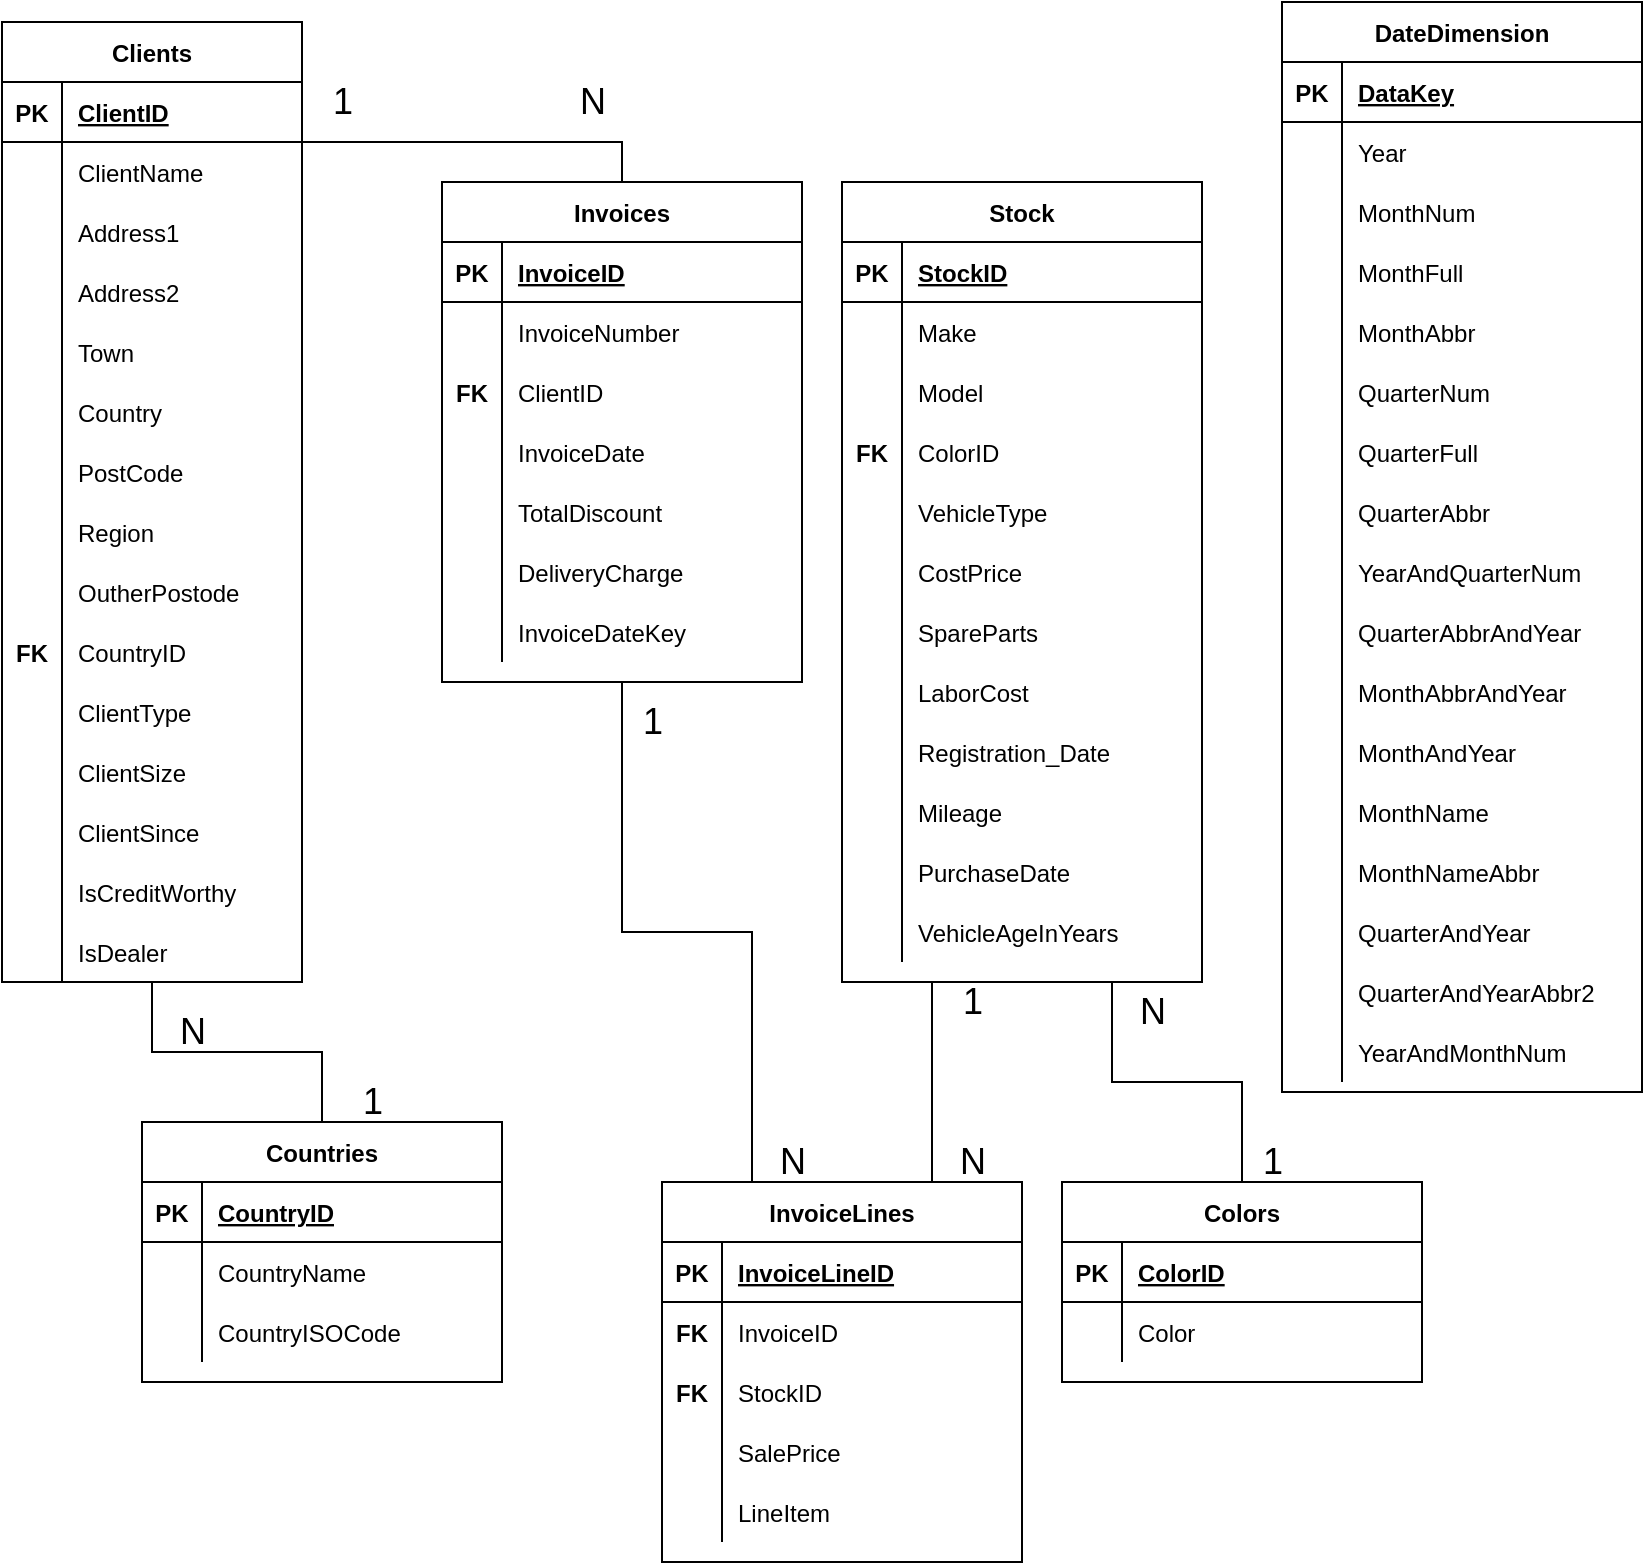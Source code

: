 <mxfile version="16.3.0" type="device"><diagram id="dvfT2uMqNQcaXjCCh0wn" name="Page-1"><mxGraphModel dx="1422" dy="762" grid="1" gridSize="10" guides="1" tooltips="1" connect="1" arrows="1" fold="1" page="1" pageScale="1" pageWidth="827" pageHeight="1169" math="0" shadow="0"><root><mxCell id="0"/><mxCell id="1" parent="0"/><mxCell id="nk5LYHtUMbP5HVsEIWHD-1" value="Clients" style="shape=table;startSize=30;container=1;collapsible=1;childLayout=tableLayout;fixedRows=1;rowLines=0;fontStyle=1;align=center;resizeLast=1;" vertex="1" parent="1"><mxGeometry x="150" y="90" width="150" height="480" as="geometry"><mxRectangle x="120" y="180" width="70" height="30" as="alternateBounds"/></mxGeometry></mxCell><mxCell id="nk5LYHtUMbP5HVsEIWHD-2" value="" style="shape=tableRow;horizontal=0;startSize=0;swimlaneHead=0;swimlaneBody=0;fillColor=none;collapsible=0;dropTarget=0;points=[[0,0.5],[1,0.5]];portConstraint=eastwest;top=0;left=0;right=0;bottom=1;" vertex="1" parent="nk5LYHtUMbP5HVsEIWHD-1"><mxGeometry y="30" width="150" height="30" as="geometry"/></mxCell><mxCell id="nk5LYHtUMbP5HVsEIWHD-3" value="PK" style="shape=partialRectangle;connectable=0;fillColor=none;top=0;left=0;bottom=0;right=0;fontStyle=1;overflow=hidden;" vertex="1" parent="nk5LYHtUMbP5HVsEIWHD-2"><mxGeometry width="30" height="30" as="geometry"><mxRectangle width="30" height="30" as="alternateBounds"/></mxGeometry></mxCell><mxCell id="nk5LYHtUMbP5HVsEIWHD-4" value="ClientID" style="shape=partialRectangle;connectable=0;fillColor=none;top=0;left=0;bottom=0;right=0;align=left;spacingLeft=6;fontStyle=5;overflow=hidden;" vertex="1" parent="nk5LYHtUMbP5HVsEIWHD-2"><mxGeometry x="30" width="120" height="30" as="geometry"><mxRectangle width="120" height="30" as="alternateBounds"/></mxGeometry></mxCell><mxCell id="nk5LYHtUMbP5HVsEIWHD-5" value="" style="shape=tableRow;horizontal=0;startSize=0;swimlaneHead=0;swimlaneBody=0;fillColor=none;collapsible=0;dropTarget=0;points=[[0,0.5],[1,0.5]];portConstraint=eastwest;top=0;left=0;right=0;bottom=0;" vertex="1" parent="nk5LYHtUMbP5HVsEIWHD-1"><mxGeometry y="60" width="150" height="30" as="geometry"/></mxCell><mxCell id="nk5LYHtUMbP5HVsEIWHD-6" value="" style="shape=partialRectangle;connectable=0;fillColor=none;top=0;left=0;bottom=0;right=0;editable=1;overflow=hidden;" vertex="1" parent="nk5LYHtUMbP5HVsEIWHD-5"><mxGeometry width="30" height="30" as="geometry"><mxRectangle width="30" height="30" as="alternateBounds"/></mxGeometry></mxCell><mxCell id="nk5LYHtUMbP5HVsEIWHD-7" value="ClientName" style="shape=partialRectangle;connectable=0;fillColor=none;top=0;left=0;bottom=0;right=0;align=left;spacingLeft=6;overflow=hidden;" vertex="1" parent="nk5LYHtUMbP5HVsEIWHD-5"><mxGeometry x="30" width="120" height="30" as="geometry"><mxRectangle width="120" height="30" as="alternateBounds"/></mxGeometry></mxCell><mxCell id="nk5LYHtUMbP5HVsEIWHD-8" value="" style="shape=tableRow;horizontal=0;startSize=0;swimlaneHead=0;swimlaneBody=0;fillColor=none;collapsible=0;dropTarget=0;points=[[0,0.5],[1,0.5]];portConstraint=eastwest;top=0;left=0;right=0;bottom=0;" vertex="1" parent="nk5LYHtUMbP5HVsEIWHD-1"><mxGeometry y="90" width="150" height="30" as="geometry"/></mxCell><mxCell id="nk5LYHtUMbP5HVsEIWHD-9" value="" style="shape=partialRectangle;connectable=0;fillColor=none;top=0;left=0;bottom=0;right=0;editable=1;overflow=hidden;" vertex="1" parent="nk5LYHtUMbP5HVsEIWHD-8"><mxGeometry width="30" height="30" as="geometry"><mxRectangle width="30" height="30" as="alternateBounds"/></mxGeometry></mxCell><mxCell id="nk5LYHtUMbP5HVsEIWHD-10" value="Address1" style="shape=partialRectangle;connectable=0;fillColor=none;top=0;left=0;bottom=0;right=0;align=left;spacingLeft=6;overflow=hidden;" vertex="1" parent="nk5LYHtUMbP5HVsEIWHD-8"><mxGeometry x="30" width="120" height="30" as="geometry"><mxRectangle width="120" height="30" as="alternateBounds"/></mxGeometry></mxCell><mxCell id="nk5LYHtUMbP5HVsEIWHD-11" value="" style="shape=tableRow;horizontal=0;startSize=0;swimlaneHead=0;swimlaneBody=0;fillColor=none;collapsible=0;dropTarget=0;points=[[0,0.5],[1,0.5]];portConstraint=eastwest;top=0;left=0;right=0;bottom=0;" vertex="1" parent="nk5LYHtUMbP5HVsEIWHD-1"><mxGeometry y="120" width="150" height="30" as="geometry"/></mxCell><mxCell id="nk5LYHtUMbP5HVsEIWHD-12" value="" style="shape=partialRectangle;connectable=0;fillColor=none;top=0;left=0;bottom=0;right=0;editable=1;overflow=hidden;" vertex="1" parent="nk5LYHtUMbP5HVsEIWHD-11"><mxGeometry width="30" height="30" as="geometry"><mxRectangle width="30" height="30" as="alternateBounds"/></mxGeometry></mxCell><mxCell id="nk5LYHtUMbP5HVsEIWHD-13" value="Address2" style="shape=partialRectangle;connectable=0;fillColor=none;top=0;left=0;bottom=0;right=0;align=left;spacingLeft=6;overflow=hidden;" vertex="1" parent="nk5LYHtUMbP5HVsEIWHD-11"><mxGeometry x="30" width="120" height="30" as="geometry"><mxRectangle width="120" height="30" as="alternateBounds"/></mxGeometry></mxCell><mxCell id="nk5LYHtUMbP5HVsEIWHD-15" value="" style="shape=tableRow;horizontal=0;startSize=0;swimlaneHead=0;swimlaneBody=0;fillColor=none;collapsible=0;dropTarget=0;points=[[0,0.5],[1,0.5]];portConstraint=eastwest;top=0;left=0;right=0;bottom=0;" vertex="1" parent="nk5LYHtUMbP5HVsEIWHD-1"><mxGeometry y="150" width="150" height="30" as="geometry"/></mxCell><mxCell id="nk5LYHtUMbP5HVsEIWHD-16" value="" style="shape=partialRectangle;connectable=0;fillColor=none;top=0;left=0;bottom=0;right=0;editable=1;overflow=hidden;" vertex="1" parent="nk5LYHtUMbP5HVsEIWHD-15"><mxGeometry width="30" height="30" as="geometry"><mxRectangle width="30" height="30" as="alternateBounds"/></mxGeometry></mxCell><mxCell id="nk5LYHtUMbP5HVsEIWHD-17" value="Town" style="shape=partialRectangle;connectable=0;fillColor=none;top=0;left=0;bottom=0;right=0;align=left;spacingLeft=6;overflow=hidden;" vertex="1" parent="nk5LYHtUMbP5HVsEIWHD-15"><mxGeometry x="30" width="120" height="30" as="geometry"><mxRectangle width="120" height="30" as="alternateBounds"/></mxGeometry></mxCell><mxCell id="nk5LYHtUMbP5HVsEIWHD-18" value="" style="shape=tableRow;horizontal=0;startSize=0;swimlaneHead=0;swimlaneBody=0;fillColor=none;collapsible=0;dropTarget=0;points=[[0,0.5],[1,0.5]];portConstraint=eastwest;top=0;left=0;right=0;bottom=0;" vertex="1" parent="nk5LYHtUMbP5HVsEIWHD-1"><mxGeometry y="180" width="150" height="30" as="geometry"/></mxCell><mxCell id="nk5LYHtUMbP5HVsEIWHD-19" value="" style="shape=partialRectangle;connectable=0;fillColor=none;top=0;left=0;bottom=0;right=0;editable=1;overflow=hidden;" vertex="1" parent="nk5LYHtUMbP5HVsEIWHD-18"><mxGeometry width="30" height="30" as="geometry"><mxRectangle width="30" height="30" as="alternateBounds"/></mxGeometry></mxCell><mxCell id="nk5LYHtUMbP5HVsEIWHD-20" value="Country" style="shape=partialRectangle;connectable=0;fillColor=none;top=0;left=0;bottom=0;right=0;align=left;spacingLeft=6;overflow=hidden;" vertex="1" parent="nk5LYHtUMbP5HVsEIWHD-18"><mxGeometry x="30" width="120" height="30" as="geometry"><mxRectangle width="120" height="30" as="alternateBounds"/></mxGeometry></mxCell><mxCell id="nk5LYHtUMbP5HVsEIWHD-21" value="" style="shape=tableRow;horizontal=0;startSize=0;swimlaneHead=0;swimlaneBody=0;fillColor=none;collapsible=0;dropTarget=0;points=[[0,0.5],[1,0.5]];portConstraint=eastwest;top=0;left=0;right=0;bottom=0;" vertex="1" parent="nk5LYHtUMbP5HVsEIWHD-1"><mxGeometry y="210" width="150" height="30" as="geometry"/></mxCell><mxCell id="nk5LYHtUMbP5HVsEIWHD-22" value="" style="shape=partialRectangle;connectable=0;fillColor=none;top=0;left=0;bottom=0;right=0;editable=1;overflow=hidden;" vertex="1" parent="nk5LYHtUMbP5HVsEIWHD-21"><mxGeometry width="30" height="30" as="geometry"><mxRectangle width="30" height="30" as="alternateBounds"/></mxGeometry></mxCell><mxCell id="nk5LYHtUMbP5HVsEIWHD-23" value="PostCode" style="shape=partialRectangle;connectable=0;fillColor=none;top=0;left=0;bottom=0;right=0;align=left;spacingLeft=6;overflow=hidden;" vertex="1" parent="nk5LYHtUMbP5HVsEIWHD-21"><mxGeometry x="30" width="120" height="30" as="geometry"><mxRectangle width="120" height="30" as="alternateBounds"/></mxGeometry></mxCell><mxCell id="nk5LYHtUMbP5HVsEIWHD-46" value="" style="shape=tableRow;horizontal=0;startSize=0;swimlaneHead=0;swimlaneBody=0;fillColor=none;collapsible=0;dropTarget=0;points=[[0,0.5],[1,0.5]];portConstraint=eastwest;top=0;left=0;right=0;bottom=0;" vertex="1" parent="nk5LYHtUMbP5HVsEIWHD-1"><mxGeometry y="240" width="150" height="30" as="geometry"/></mxCell><mxCell id="nk5LYHtUMbP5HVsEIWHD-47" value="" style="shape=partialRectangle;connectable=0;fillColor=none;top=0;left=0;bottom=0;right=0;editable=1;overflow=hidden;" vertex="1" parent="nk5LYHtUMbP5HVsEIWHD-46"><mxGeometry width="30" height="30" as="geometry"><mxRectangle width="30" height="30" as="alternateBounds"/></mxGeometry></mxCell><mxCell id="nk5LYHtUMbP5HVsEIWHD-48" value="Region" style="shape=partialRectangle;connectable=0;fillColor=none;top=0;left=0;bottom=0;right=0;align=left;spacingLeft=6;overflow=hidden;" vertex="1" parent="nk5LYHtUMbP5HVsEIWHD-46"><mxGeometry x="30" width="120" height="30" as="geometry"><mxRectangle width="120" height="30" as="alternateBounds"/></mxGeometry></mxCell><mxCell id="nk5LYHtUMbP5HVsEIWHD-49" value="" style="shape=tableRow;horizontal=0;startSize=0;swimlaneHead=0;swimlaneBody=0;fillColor=none;collapsible=0;dropTarget=0;points=[[0,0.5],[1,0.5]];portConstraint=eastwest;top=0;left=0;right=0;bottom=0;" vertex="1" parent="nk5LYHtUMbP5HVsEIWHD-1"><mxGeometry y="270" width="150" height="30" as="geometry"/></mxCell><mxCell id="nk5LYHtUMbP5HVsEIWHD-50" value="" style="shape=partialRectangle;connectable=0;fillColor=none;top=0;left=0;bottom=0;right=0;editable=1;overflow=hidden;" vertex="1" parent="nk5LYHtUMbP5HVsEIWHD-49"><mxGeometry width="30" height="30" as="geometry"><mxRectangle width="30" height="30" as="alternateBounds"/></mxGeometry></mxCell><mxCell id="nk5LYHtUMbP5HVsEIWHD-51" value="OutherPostode" style="shape=partialRectangle;connectable=0;fillColor=none;top=0;left=0;bottom=0;right=0;align=left;spacingLeft=6;overflow=hidden;" vertex="1" parent="nk5LYHtUMbP5HVsEIWHD-49"><mxGeometry x="30" width="120" height="30" as="geometry"><mxRectangle width="120" height="30" as="alternateBounds"/></mxGeometry></mxCell><mxCell id="nk5LYHtUMbP5HVsEIWHD-52" value="" style="shape=tableRow;horizontal=0;startSize=0;swimlaneHead=0;swimlaneBody=0;fillColor=none;collapsible=0;dropTarget=0;points=[[0,0.5],[1,0.5]];portConstraint=eastwest;top=0;left=0;right=0;bottom=0;" vertex="1" parent="nk5LYHtUMbP5HVsEIWHD-1"><mxGeometry y="300" width="150" height="30" as="geometry"/></mxCell><mxCell id="nk5LYHtUMbP5HVsEIWHD-53" value="FK" style="shape=partialRectangle;connectable=0;fillColor=none;top=0;left=0;bottom=0;right=0;editable=1;overflow=hidden;fontStyle=1" vertex="1" parent="nk5LYHtUMbP5HVsEIWHD-52"><mxGeometry width="30" height="30" as="geometry"><mxRectangle width="30" height="30" as="alternateBounds"/></mxGeometry></mxCell><mxCell id="nk5LYHtUMbP5HVsEIWHD-54" value="CountryID" style="shape=partialRectangle;connectable=0;fillColor=none;top=0;left=0;bottom=0;right=0;align=left;spacingLeft=6;overflow=hidden;" vertex="1" parent="nk5LYHtUMbP5HVsEIWHD-52"><mxGeometry x="30" width="120" height="30" as="geometry"><mxRectangle width="120" height="30" as="alternateBounds"/></mxGeometry></mxCell><mxCell id="nk5LYHtUMbP5HVsEIWHD-55" value="" style="shape=tableRow;horizontal=0;startSize=0;swimlaneHead=0;swimlaneBody=0;fillColor=none;collapsible=0;dropTarget=0;points=[[0,0.5],[1,0.5]];portConstraint=eastwest;top=0;left=0;right=0;bottom=0;" vertex="1" parent="nk5LYHtUMbP5HVsEIWHD-1"><mxGeometry y="330" width="150" height="30" as="geometry"/></mxCell><mxCell id="nk5LYHtUMbP5HVsEIWHD-56" value="" style="shape=partialRectangle;connectable=0;fillColor=none;top=0;left=0;bottom=0;right=0;editable=1;overflow=hidden;" vertex="1" parent="nk5LYHtUMbP5HVsEIWHD-55"><mxGeometry width="30" height="30" as="geometry"><mxRectangle width="30" height="30" as="alternateBounds"/></mxGeometry></mxCell><mxCell id="nk5LYHtUMbP5HVsEIWHD-57" value="ClientType" style="shape=partialRectangle;connectable=0;fillColor=none;top=0;left=0;bottom=0;right=0;align=left;spacingLeft=6;overflow=hidden;" vertex="1" parent="nk5LYHtUMbP5HVsEIWHD-55"><mxGeometry x="30" width="120" height="30" as="geometry"><mxRectangle width="120" height="30" as="alternateBounds"/></mxGeometry></mxCell><mxCell id="nk5LYHtUMbP5HVsEIWHD-58" value="" style="shape=tableRow;horizontal=0;startSize=0;swimlaneHead=0;swimlaneBody=0;fillColor=none;collapsible=0;dropTarget=0;points=[[0,0.5],[1,0.5]];portConstraint=eastwest;top=0;left=0;right=0;bottom=0;" vertex="1" parent="nk5LYHtUMbP5HVsEIWHD-1"><mxGeometry y="360" width="150" height="30" as="geometry"/></mxCell><mxCell id="nk5LYHtUMbP5HVsEIWHD-59" value="" style="shape=partialRectangle;connectable=0;fillColor=none;top=0;left=0;bottom=0;right=0;editable=1;overflow=hidden;" vertex="1" parent="nk5LYHtUMbP5HVsEIWHD-58"><mxGeometry width="30" height="30" as="geometry"><mxRectangle width="30" height="30" as="alternateBounds"/></mxGeometry></mxCell><mxCell id="nk5LYHtUMbP5HVsEIWHD-60" value="ClientSize" style="shape=partialRectangle;connectable=0;fillColor=none;top=0;left=0;bottom=0;right=0;align=left;spacingLeft=6;overflow=hidden;" vertex="1" parent="nk5LYHtUMbP5HVsEIWHD-58"><mxGeometry x="30" width="120" height="30" as="geometry"><mxRectangle width="120" height="30" as="alternateBounds"/></mxGeometry></mxCell><mxCell id="nk5LYHtUMbP5HVsEIWHD-61" value="" style="shape=tableRow;horizontal=0;startSize=0;swimlaneHead=0;swimlaneBody=0;fillColor=none;collapsible=0;dropTarget=0;points=[[0,0.5],[1,0.5]];portConstraint=eastwest;top=0;left=0;right=0;bottom=0;" vertex="1" parent="nk5LYHtUMbP5HVsEIWHD-1"><mxGeometry y="390" width="150" height="30" as="geometry"/></mxCell><mxCell id="nk5LYHtUMbP5HVsEIWHD-62" value="" style="shape=partialRectangle;connectable=0;fillColor=none;top=0;left=0;bottom=0;right=0;editable=1;overflow=hidden;" vertex="1" parent="nk5LYHtUMbP5HVsEIWHD-61"><mxGeometry width="30" height="30" as="geometry"><mxRectangle width="30" height="30" as="alternateBounds"/></mxGeometry></mxCell><mxCell id="nk5LYHtUMbP5HVsEIWHD-63" value="ClientSince" style="shape=partialRectangle;connectable=0;fillColor=none;top=0;left=0;bottom=0;right=0;align=left;spacingLeft=6;overflow=hidden;" vertex="1" parent="nk5LYHtUMbP5HVsEIWHD-61"><mxGeometry x="30" width="120" height="30" as="geometry"><mxRectangle width="120" height="30" as="alternateBounds"/></mxGeometry></mxCell><mxCell id="nk5LYHtUMbP5HVsEIWHD-64" value="" style="shape=tableRow;horizontal=0;startSize=0;swimlaneHead=0;swimlaneBody=0;fillColor=none;collapsible=0;dropTarget=0;points=[[0,0.5],[1,0.5]];portConstraint=eastwest;top=0;left=0;right=0;bottom=0;" vertex="1" parent="nk5LYHtUMbP5HVsEIWHD-1"><mxGeometry y="420" width="150" height="30" as="geometry"/></mxCell><mxCell id="nk5LYHtUMbP5HVsEIWHD-65" value="" style="shape=partialRectangle;connectable=0;fillColor=none;top=0;left=0;bottom=0;right=0;editable=1;overflow=hidden;" vertex="1" parent="nk5LYHtUMbP5HVsEIWHD-64"><mxGeometry width="30" height="30" as="geometry"><mxRectangle width="30" height="30" as="alternateBounds"/></mxGeometry></mxCell><mxCell id="nk5LYHtUMbP5HVsEIWHD-66" value="IsCreditWorthy" style="shape=partialRectangle;connectable=0;fillColor=none;top=0;left=0;bottom=0;right=0;align=left;spacingLeft=6;overflow=hidden;" vertex="1" parent="nk5LYHtUMbP5HVsEIWHD-64"><mxGeometry x="30" width="120" height="30" as="geometry"><mxRectangle width="120" height="30" as="alternateBounds"/></mxGeometry></mxCell><mxCell id="nk5LYHtUMbP5HVsEIWHD-67" value="" style="shape=tableRow;horizontal=0;startSize=0;swimlaneHead=0;swimlaneBody=0;fillColor=none;collapsible=0;dropTarget=0;points=[[0,0.5],[1,0.5]];portConstraint=eastwest;top=0;left=0;right=0;bottom=0;" vertex="1" parent="nk5LYHtUMbP5HVsEIWHD-1"><mxGeometry y="450" width="150" height="30" as="geometry"/></mxCell><mxCell id="nk5LYHtUMbP5HVsEIWHD-68" value="" style="shape=partialRectangle;connectable=0;fillColor=none;top=0;left=0;bottom=0;right=0;editable=1;overflow=hidden;" vertex="1" parent="nk5LYHtUMbP5HVsEIWHD-67"><mxGeometry width="30" height="30" as="geometry"><mxRectangle width="30" height="30" as="alternateBounds"/></mxGeometry></mxCell><mxCell id="nk5LYHtUMbP5HVsEIWHD-69" value="IsDealer" style="shape=partialRectangle;connectable=0;fillColor=none;top=0;left=0;bottom=0;right=0;align=left;spacingLeft=6;overflow=hidden;" vertex="1" parent="nk5LYHtUMbP5HVsEIWHD-67"><mxGeometry x="30" width="120" height="30" as="geometry"><mxRectangle width="120" height="30" as="alternateBounds"/></mxGeometry></mxCell><mxCell id="nk5LYHtUMbP5HVsEIWHD-282" style="edgeStyle=orthogonalEdgeStyle;rounded=0;orthogonalLoop=1;jettySize=auto;html=1;exitX=0.5;exitY=0;exitDx=0;exitDy=0;entryX=0.75;entryY=1;entryDx=0;entryDy=0;endArrow=none;endFill=0;" edge="1" parent="1" source="nk5LYHtUMbP5HVsEIWHD-73" target="nk5LYHtUMbP5HVsEIWHD-99"><mxGeometry relative="1" as="geometry"/></mxCell><mxCell id="nk5LYHtUMbP5HVsEIWHD-73" value="Colors" style="shape=table;startSize=30;container=1;collapsible=1;childLayout=tableLayout;fixedRows=1;rowLines=0;fontStyle=1;align=center;resizeLast=1;" vertex="1" parent="1"><mxGeometry x="680" y="670" width="180" height="100" as="geometry"/></mxCell><mxCell id="nk5LYHtUMbP5HVsEIWHD-74" value="" style="shape=tableRow;horizontal=0;startSize=0;swimlaneHead=0;swimlaneBody=0;fillColor=none;collapsible=0;dropTarget=0;points=[[0,0.5],[1,0.5]];portConstraint=eastwest;top=0;left=0;right=0;bottom=1;" vertex="1" parent="nk5LYHtUMbP5HVsEIWHD-73"><mxGeometry y="30" width="180" height="30" as="geometry"/></mxCell><mxCell id="nk5LYHtUMbP5HVsEIWHD-75" value="PK" style="shape=partialRectangle;connectable=0;fillColor=none;top=0;left=0;bottom=0;right=0;fontStyle=1;overflow=hidden;" vertex="1" parent="nk5LYHtUMbP5HVsEIWHD-74"><mxGeometry width="30" height="30" as="geometry"><mxRectangle width="30" height="30" as="alternateBounds"/></mxGeometry></mxCell><mxCell id="nk5LYHtUMbP5HVsEIWHD-76" value="ColorID" style="shape=partialRectangle;connectable=0;fillColor=none;top=0;left=0;bottom=0;right=0;align=left;spacingLeft=6;fontStyle=5;overflow=hidden;" vertex="1" parent="nk5LYHtUMbP5HVsEIWHD-74"><mxGeometry x="30" width="150" height="30" as="geometry"><mxRectangle width="150" height="30" as="alternateBounds"/></mxGeometry></mxCell><mxCell id="nk5LYHtUMbP5HVsEIWHD-77" value="" style="shape=tableRow;horizontal=0;startSize=0;swimlaneHead=0;swimlaneBody=0;fillColor=none;collapsible=0;dropTarget=0;points=[[0,0.5],[1,0.5]];portConstraint=eastwest;top=0;left=0;right=0;bottom=0;" vertex="1" parent="nk5LYHtUMbP5HVsEIWHD-73"><mxGeometry y="60" width="180" height="30" as="geometry"/></mxCell><mxCell id="nk5LYHtUMbP5HVsEIWHD-78" value="" style="shape=partialRectangle;connectable=0;fillColor=none;top=0;left=0;bottom=0;right=0;editable=1;overflow=hidden;" vertex="1" parent="nk5LYHtUMbP5HVsEIWHD-77"><mxGeometry width="30" height="30" as="geometry"><mxRectangle width="30" height="30" as="alternateBounds"/></mxGeometry></mxCell><mxCell id="nk5LYHtUMbP5HVsEIWHD-79" value="Color" style="shape=partialRectangle;connectable=0;fillColor=none;top=0;left=0;bottom=0;right=0;align=left;spacingLeft=6;overflow=hidden;" vertex="1" parent="nk5LYHtUMbP5HVsEIWHD-77"><mxGeometry x="30" width="150" height="30" as="geometry"><mxRectangle width="150" height="30" as="alternateBounds"/></mxGeometry></mxCell><mxCell id="nk5LYHtUMbP5HVsEIWHD-278" style="edgeStyle=orthogonalEdgeStyle;rounded=0;orthogonalLoop=1;jettySize=auto;html=1;exitX=0.5;exitY=0;exitDx=0;exitDy=0;endArrow=none;endFill=0;" edge="1" parent="1" source="nk5LYHtUMbP5HVsEIWHD-86" target="nk5LYHtUMbP5HVsEIWHD-1"><mxGeometry relative="1" as="geometry"/></mxCell><mxCell id="nk5LYHtUMbP5HVsEIWHD-86" value="Countries" style="shape=table;startSize=30;container=1;collapsible=1;childLayout=tableLayout;fixedRows=1;rowLines=0;fontStyle=1;align=center;resizeLast=1;" vertex="1" parent="1"><mxGeometry x="220" y="640" width="180" height="130" as="geometry"/></mxCell><mxCell id="nk5LYHtUMbP5HVsEIWHD-87" value="" style="shape=tableRow;horizontal=0;startSize=0;swimlaneHead=0;swimlaneBody=0;fillColor=none;collapsible=0;dropTarget=0;points=[[0,0.5],[1,0.5]];portConstraint=eastwest;top=0;left=0;right=0;bottom=1;" vertex="1" parent="nk5LYHtUMbP5HVsEIWHD-86"><mxGeometry y="30" width="180" height="30" as="geometry"/></mxCell><mxCell id="nk5LYHtUMbP5HVsEIWHD-88" value="PK" style="shape=partialRectangle;connectable=0;fillColor=none;top=0;left=0;bottom=0;right=0;fontStyle=1;overflow=hidden;" vertex="1" parent="nk5LYHtUMbP5HVsEIWHD-87"><mxGeometry width="30" height="30" as="geometry"><mxRectangle width="30" height="30" as="alternateBounds"/></mxGeometry></mxCell><mxCell id="nk5LYHtUMbP5HVsEIWHD-89" value="CountryID" style="shape=partialRectangle;connectable=0;fillColor=none;top=0;left=0;bottom=0;right=0;align=left;spacingLeft=6;fontStyle=5;overflow=hidden;" vertex="1" parent="nk5LYHtUMbP5HVsEIWHD-87"><mxGeometry x="30" width="150" height="30" as="geometry"><mxRectangle width="150" height="30" as="alternateBounds"/></mxGeometry></mxCell><mxCell id="nk5LYHtUMbP5HVsEIWHD-90" value="" style="shape=tableRow;horizontal=0;startSize=0;swimlaneHead=0;swimlaneBody=0;fillColor=none;collapsible=0;dropTarget=0;points=[[0,0.5],[1,0.5]];portConstraint=eastwest;top=0;left=0;right=0;bottom=0;" vertex="1" parent="nk5LYHtUMbP5HVsEIWHD-86"><mxGeometry y="60" width="180" height="30" as="geometry"/></mxCell><mxCell id="nk5LYHtUMbP5HVsEIWHD-91" value="" style="shape=partialRectangle;connectable=0;fillColor=none;top=0;left=0;bottom=0;right=0;editable=1;overflow=hidden;" vertex="1" parent="nk5LYHtUMbP5HVsEIWHD-90"><mxGeometry width="30" height="30" as="geometry"><mxRectangle width="30" height="30" as="alternateBounds"/></mxGeometry></mxCell><mxCell id="nk5LYHtUMbP5HVsEIWHD-92" value="CountryName" style="shape=partialRectangle;connectable=0;fillColor=none;top=0;left=0;bottom=0;right=0;align=left;spacingLeft=6;overflow=hidden;" vertex="1" parent="nk5LYHtUMbP5HVsEIWHD-90"><mxGeometry x="30" width="150" height="30" as="geometry"><mxRectangle width="150" height="30" as="alternateBounds"/></mxGeometry></mxCell><mxCell id="nk5LYHtUMbP5HVsEIWHD-93" value="" style="shape=tableRow;horizontal=0;startSize=0;swimlaneHead=0;swimlaneBody=0;fillColor=none;collapsible=0;dropTarget=0;points=[[0,0.5],[1,0.5]];portConstraint=eastwest;top=0;left=0;right=0;bottom=0;" vertex="1" parent="nk5LYHtUMbP5HVsEIWHD-86"><mxGeometry y="90" width="180" height="30" as="geometry"/></mxCell><mxCell id="nk5LYHtUMbP5HVsEIWHD-94" value="" style="shape=partialRectangle;connectable=0;fillColor=none;top=0;left=0;bottom=0;right=0;editable=1;overflow=hidden;" vertex="1" parent="nk5LYHtUMbP5HVsEIWHD-93"><mxGeometry width="30" height="30" as="geometry"><mxRectangle width="30" height="30" as="alternateBounds"/></mxGeometry></mxCell><mxCell id="nk5LYHtUMbP5HVsEIWHD-95" value="CountryISOCode" style="shape=partialRectangle;connectable=0;fillColor=none;top=0;left=0;bottom=0;right=0;align=left;spacingLeft=6;overflow=hidden;" vertex="1" parent="nk5LYHtUMbP5HVsEIWHD-93"><mxGeometry x="30" width="150" height="30" as="geometry"><mxRectangle width="150" height="30" as="alternateBounds"/></mxGeometry></mxCell><mxCell id="nk5LYHtUMbP5HVsEIWHD-99" value="Stock" style="shape=table;startSize=30;container=1;collapsible=1;childLayout=tableLayout;fixedRows=1;rowLines=0;fontStyle=1;align=center;resizeLast=1;" vertex="1" parent="1"><mxGeometry x="570" y="170" width="180" height="400" as="geometry"/></mxCell><mxCell id="nk5LYHtUMbP5HVsEIWHD-100" value="" style="shape=tableRow;horizontal=0;startSize=0;swimlaneHead=0;swimlaneBody=0;fillColor=none;collapsible=0;dropTarget=0;points=[[0,0.5],[1,0.5]];portConstraint=eastwest;top=0;left=0;right=0;bottom=1;" vertex="1" parent="nk5LYHtUMbP5HVsEIWHD-99"><mxGeometry y="30" width="180" height="30" as="geometry"/></mxCell><mxCell id="nk5LYHtUMbP5HVsEIWHD-101" value="PK" style="shape=partialRectangle;connectable=0;fillColor=none;top=0;left=0;bottom=0;right=0;fontStyle=1;overflow=hidden;" vertex="1" parent="nk5LYHtUMbP5HVsEIWHD-100"><mxGeometry width="30" height="30" as="geometry"><mxRectangle width="30" height="30" as="alternateBounds"/></mxGeometry></mxCell><mxCell id="nk5LYHtUMbP5HVsEIWHD-102" value="StockID" style="shape=partialRectangle;connectable=0;fillColor=none;top=0;left=0;bottom=0;right=0;align=left;spacingLeft=6;fontStyle=5;overflow=hidden;" vertex="1" parent="nk5LYHtUMbP5HVsEIWHD-100"><mxGeometry x="30" width="150" height="30" as="geometry"><mxRectangle width="150" height="30" as="alternateBounds"/></mxGeometry></mxCell><mxCell id="nk5LYHtUMbP5HVsEIWHD-103" value="" style="shape=tableRow;horizontal=0;startSize=0;swimlaneHead=0;swimlaneBody=0;fillColor=none;collapsible=0;dropTarget=0;points=[[0,0.5],[1,0.5]];portConstraint=eastwest;top=0;left=0;right=0;bottom=0;" vertex="1" parent="nk5LYHtUMbP5HVsEIWHD-99"><mxGeometry y="60" width="180" height="30" as="geometry"/></mxCell><mxCell id="nk5LYHtUMbP5HVsEIWHD-104" value="" style="shape=partialRectangle;connectable=0;fillColor=none;top=0;left=0;bottom=0;right=0;editable=1;overflow=hidden;" vertex="1" parent="nk5LYHtUMbP5HVsEIWHD-103"><mxGeometry width="30" height="30" as="geometry"><mxRectangle width="30" height="30" as="alternateBounds"/></mxGeometry></mxCell><mxCell id="nk5LYHtUMbP5HVsEIWHD-105" value="Make" style="shape=partialRectangle;connectable=0;fillColor=none;top=0;left=0;bottom=0;right=0;align=left;spacingLeft=6;overflow=hidden;" vertex="1" parent="nk5LYHtUMbP5HVsEIWHD-103"><mxGeometry x="30" width="150" height="30" as="geometry"><mxRectangle width="150" height="30" as="alternateBounds"/></mxGeometry></mxCell><mxCell id="nk5LYHtUMbP5HVsEIWHD-106" value="" style="shape=tableRow;horizontal=0;startSize=0;swimlaneHead=0;swimlaneBody=0;fillColor=none;collapsible=0;dropTarget=0;points=[[0,0.5],[1,0.5]];portConstraint=eastwest;top=0;left=0;right=0;bottom=0;" vertex="1" parent="nk5LYHtUMbP5HVsEIWHD-99"><mxGeometry y="90" width="180" height="30" as="geometry"/></mxCell><mxCell id="nk5LYHtUMbP5HVsEIWHD-107" value="" style="shape=partialRectangle;connectable=0;fillColor=none;top=0;left=0;bottom=0;right=0;editable=1;overflow=hidden;" vertex="1" parent="nk5LYHtUMbP5HVsEIWHD-106"><mxGeometry width="30" height="30" as="geometry"><mxRectangle width="30" height="30" as="alternateBounds"/></mxGeometry></mxCell><mxCell id="nk5LYHtUMbP5HVsEIWHD-108" value="Model" style="shape=partialRectangle;connectable=0;fillColor=none;top=0;left=0;bottom=0;right=0;align=left;spacingLeft=6;overflow=hidden;" vertex="1" parent="nk5LYHtUMbP5HVsEIWHD-106"><mxGeometry x="30" width="150" height="30" as="geometry"><mxRectangle width="150" height="30" as="alternateBounds"/></mxGeometry></mxCell><mxCell id="nk5LYHtUMbP5HVsEIWHD-109" value="" style="shape=tableRow;horizontal=0;startSize=0;swimlaneHead=0;swimlaneBody=0;fillColor=none;collapsible=0;dropTarget=0;points=[[0,0.5],[1,0.5]];portConstraint=eastwest;top=0;left=0;right=0;bottom=0;" vertex="1" parent="nk5LYHtUMbP5HVsEIWHD-99"><mxGeometry y="120" width="180" height="30" as="geometry"/></mxCell><mxCell id="nk5LYHtUMbP5HVsEIWHD-110" value="FK" style="shape=partialRectangle;connectable=0;fillColor=none;top=0;left=0;bottom=0;right=0;editable=1;overflow=hidden;fontStyle=1" vertex="1" parent="nk5LYHtUMbP5HVsEIWHD-109"><mxGeometry width="30" height="30" as="geometry"><mxRectangle width="30" height="30" as="alternateBounds"/></mxGeometry></mxCell><mxCell id="nk5LYHtUMbP5HVsEIWHD-111" value="ColorID" style="shape=partialRectangle;connectable=0;fillColor=none;top=0;left=0;bottom=0;right=0;align=left;spacingLeft=6;overflow=hidden;" vertex="1" parent="nk5LYHtUMbP5HVsEIWHD-109"><mxGeometry x="30" width="150" height="30" as="geometry"><mxRectangle width="150" height="30" as="alternateBounds"/></mxGeometry></mxCell><mxCell id="nk5LYHtUMbP5HVsEIWHD-112" value="" style="shape=tableRow;horizontal=0;startSize=0;swimlaneHead=0;swimlaneBody=0;fillColor=none;collapsible=0;dropTarget=0;points=[[0,0.5],[1,0.5]];portConstraint=eastwest;top=0;left=0;right=0;bottom=0;" vertex="1" parent="nk5LYHtUMbP5HVsEIWHD-99"><mxGeometry y="150" width="180" height="30" as="geometry"/></mxCell><mxCell id="nk5LYHtUMbP5HVsEIWHD-113" value="" style="shape=partialRectangle;connectable=0;fillColor=none;top=0;left=0;bottom=0;right=0;editable=1;overflow=hidden;" vertex="1" parent="nk5LYHtUMbP5HVsEIWHD-112"><mxGeometry width="30" height="30" as="geometry"><mxRectangle width="30" height="30" as="alternateBounds"/></mxGeometry></mxCell><mxCell id="nk5LYHtUMbP5HVsEIWHD-114" value="VehicleType" style="shape=partialRectangle;connectable=0;fillColor=none;top=0;left=0;bottom=0;right=0;align=left;spacingLeft=6;overflow=hidden;" vertex="1" parent="nk5LYHtUMbP5HVsEIWHD-112"><mxGeometry x="30" width="150" height="30" as="geometry"><mxRectangle width="150" height="30" as="alternateBounds"/></mxGeometry></mxCell><mxCell id="nk5LYHtUMbP5HVsEIWHD-115" value="" style="shape=tableRow;horizontal=0;startSize=0;swimlaneHead=0;swimlaneBody=0;fillColor=none;collapsible=0;dropTarget=0;points=[[0,0.5],[1,0.5]];portConstraint=eastwest;top=0;left=0;right=0;bottom=0;" vertex="1" parent="nk5LYHtUMbP5HVsEIWHD-99"><mxGeometry y="180" width="180" height="30" as="geometry"/></mxCell><mxCell id="nk5LYHtUMbP5HVsEIWHD-116" value="" style="shape=partialRectangle;connectable=0;fillColor=none;top=0;left=0;bottom=0;right=0;editable=1;overflow=hidden;" vertex="1" parent="nk5LYHtUMbP5HVsEIWHD-115"><mxGeometry width="30" height="30" as="geometry"><mxRectangle width="30" height="30" as="alternateBounds"/></mxGeometry></mxCell><mxCell id="nk5LYHtUMbP5HVsEIWHD-117" value="CostPrice" style="shape=partialRectangle;connectable=0;fillColor=none;top=0;left=0;bottom=0;right=0;align=left;spacingLeft=6;overflow=hidden;" vertex="1" parent="nk5LYHtUMbP5HVsEIWHD-115"><mxGeometry x="30" width="150" height="30" as="geometry"><mxRectangle width="150" height="30" as="alternateBounds"/></mxGeometry></mxCell><mxCell id="nk5LYHtUMbP5HVsEIWHD-118" value="" style="shape=tableRow;horizontal=0;startSize=0;swimlaneHead=0;swimlaneBody=0;fillColor=none;collapsible=0;dropTarget=0;points=[[0,0.5],[1,0.5]];portConstraint=eastwest;top=0;left=0;right=0;bottom=0;" vertex="1" parent="nk5LYHtUMbP5HVsEIWHD-99"><mxGeometry y="210" width="180" height="30" as="geometry"/></mxCell><mxCell id="nk5LYHtUMbP5HVsEIWHD-119" value="" style="shape=partialRectangle;connectable=0;fillColor=none;top=0;left=0;bottom=0;right=0;editable=1;overflow=hidden;" vertex="1" parent="nk5LYHtUMbP5HVsEIWHD-118"><mxGeometry width="30" height="30" as="geometry"><mxRectangle width="30" height="30" as="alternateBounds"/></mxGeometry></mxCell><mxCell id="nk5LYHtUMbP5HVsEIWHD-120" value="SpareParts" style="shape=partialRectangle;connectable=0;fillColor=none;top=0;left=0;bottom=0;right=0;align=left;spacingLeft=6;overflow=hidden;" vertex="1" parent="nk5LYHtUMbP5HVsEIWHD-118"><mxGeometry x="30" width="150" height="30" as="geometry"><mxRectangle width="150" height="30" as="alternateBounds"/></mxGeometry></mxCell><mxCell id="nk5LYHtUMbP5HVsEIWHD-121" value="" style="shape=tableRow;horizontal=0;startSize=0;swimlaneHead=0;swimlaneBody=0;fillColor=none;collapsible=0;dropTarget=0;points=[[0,0.5],[1,0.5]];portConstraint=eastwest;top=0;left=0;right=0;bottom=0;" vertex="1" parent="nk5LYHtUMbP5HVsEIWHD-99"><mxGeometry y="240" width="180" height="30" as="geometry"/></mxCell><mxCell id="nk5LYHtUMbP5HVsEIWHD-122" value="" style="shape=partialRectangle;connectable=0;fillColor=none;top=0;left=0;bottom=0;right=0;editable=1;overflow=hidden;" vertex="1" parent="nk5LYHtUMbP5HVsEIWHD-121"><mxGeometry width="30" height="30" as="geometry"><mxRectangle width="30" height="30" as="alternateBounds"/></mxGeometry></mxCell><mxCell id="nk5LYHtUMbP5HVsEIWHD-123" value="LaborCost" style="shape=partialRectangle;connectable=0;fillColor=none;top=0;left=0;bottom=0;right=0;align=left;spacingLeft=6;overflow=hidden;" vertex="1" parent="nk5LYHtUMbP5HVsEIWHD-121"><mxGeometry x="30" width="150" height="30" as="geometry"><mxRectangle width="150" height="30" as="alternateBounds"/></mxGeometry></mxCell><mxCell id="nk5LYHtUMbP5HVsEIWHD-124" value="" style="shape=tableRow;horizontal=0;startSize=0;swimlaneHead=0;swimlaneBody=0;fillColor=none;collapsible=0;dropTarget=0;points=[[0,0.5],[1,0.5]];portConstraint=eastwest;top=0;left=0;right=0;bottom=0;" vertex="1" parent="nk5LYHtUMbP5HVsEIWHD-99"><mxGeometry y="270" width="180" height="30" as="geometry"/></mxCell><mxCell id="nk5LYHtUMbP5HVsEIWHD-125" value="" style="shape=partialRectangle;connectable=0;fillColor=none;top=0;left=0;bottom=0;right=0;editable=1;overflow=hidden;" vertex="1" parent="nk5LYHtUMbP5HVsEIWHD-124"><mxGeometry width="30" height="30" as="geometry"><mxRectangle width="30" height="30" as="alternateBounds"/></mxGeometry></mxCell><mxCell id="nk5LYHtUMbP5HVsEIWHD-126" value="Registration_Date" style="shape=partialRectangle;connectable=0;fillColor=none;top=0;left=0;bottom=0;right=0;align=left;spacingLeft=6;overflow=hidden;" vertex="1" parent="nk5LYHtUMbP5HVsEIWHD-124"><mxGeometry x="30" width="150" height="30" as="geometry"><mxRectangle width="150" height="30" as="alternateBounds"/></mxGeometry></mxCell><mxCell id="nk5LYHtUMbP5HVsEIWHD-127" value="" style="shape=tableRow;horizontal=0;startSize=0;swimlaneHead=0;swimlaneBody=0;fillColor=none;collapsible=0;dropTarget=0;points=[[0,0.5],[1,0.5]];portConstraint=eastwest;top=0;left=0;right=0;bottom=0;" vertex="1" parent="nk5LYHtUMbP5HVsEIWHD-99"><mxGeometry y="300" width="180" height="30" as="geometry"/></mxCell><mxCell id="nk5LYHtUMbP5HVsEIWHD-128" value="" style="shape=partialRectangle;connectable=0;fillColor=none;top=0;left=0;bottom=0;right=0;editable=1;overflow=hidden;" vertex="1" parent="nk5LYHtUMbP5HVsEIWHD-127"><mxGeometry width="30" height="30" as="geometry"><mxRectangle width="30" height="30" as="alternateBounds"/></mxGeometry></mxCell><mxCell id="nk5LYHtUMbP5HVsEIWHD-129" value="Mileage" style="shape=partialRectangle;connectable=0;fillColor=none;top=0;left=0;bottom=0;right=0;align=left;spacingLeft=6;overflow=hidden;" vertex="1" parent="nk5LYHtUMbP5HVsEIWHD-127"><mxGeometry x="30" width="150" height="30" as="geometry"><mxRectangle width="150" height="30" as="alternateBounds"/></mxGeometry></mxCell><mxCell id="nk5LYHtUMbP5HVsEIWHD-130" value="" style="shape=tableRow;horizontal=0;startSize=0;swimlaneHead=0;swimlaneBody=0;fillColor=none;collapsible=0;dropTarget=0;points=[[0,0.5],[1,0.5]];portConstraint=eastwest;top=0;left=0;right=0;bottom=0;" vertex="1" parent="nk5LYHtUMbP5HVsEIWHD-99"><mxGeometry y="330" width="180" height="30" as="geometry"/></mxCell><mxCell id="nk5LYHtUMbP5HVsEIWHD-131" value="" style="shape=partialRectangle;connectable=0;fillColor=none;top=0;left=0;bottom=0;right=0;editable=1;overflow=hidden;" vertex="1" parent="nk5LYHtUMbP5HVsEIWHD-130"><mxGeometry width="30" height="30" as="geometry"><mxRectangle width="30" height="30" as="alternateBounds"/></mxGeometry></mxCell><mxCell id="nk5LYHtUMbP5HVsEIWHD-132" value="PurchaseDate" style="shape=partialRectangle;connectable=0;fillColor=none;top=0;left=0;bottom=0;right=0;align=left;spacingLeft=6;overflow=hidden;" vertex="1" parent="nk5LYHtUMbP5HVsEIWHD-130"><mxGeometry x="30" width="150" height="30" as="geometry"><mxRectangle width="150" height="30" as="alternateBounds"/></mxGeometry></mxCell><mxCell id="nk5LYHtUMbP5HVsEIWHD-133" value="" style="shape=tableRow;horizontal=0;startSize=0;swimlaneHead=0;swimlaneBody=0;fillColor=none;collapsible=0;dropTarget=0;points=[[0,0.5],[1,0.5]];portConstraint=eastwest;top=0;left=0;right=0;bottom=0;" vertex="1" parent="nk5LYHtUMbP5HVsEIWHD-99"><mxGeometry y="360" width="180" height="30" as="geometry"/></mxCell><mxCell id="nk5LYHtUMbP5HVsEIWHD-134" value="" style="shape=partialRectangle;connectable=0;fillColor=none;top=0;left=0;bottom=0;right=0;editable=1;overflow=hidden;" vertex="1" parent="nk5LYHtUMbP5HVsEIWHD-133"><mxGeometry width="30" height="30" as="geometry"><mxRectangle width="30" height="30" as="alternateBounds"/></mxGeometry></mxCell><mxCell id="nk5LYHtUMbP5HVsEIWHD-135" value="VehicleAgeInYears" style="shape=partialRectangle;connectable=0;fillColor=none;top=0;left=0;bottom=0;right=0;align=left;spacingLeft=6;overflow=hidden;" vertex="1" parent="nk5LYHtUMbP5HVsEIWHD-133"><mxGeometry x="30" width="150" height="30" as="geometry"><mxRectangle width="150" height="30" as="alternateBounds"/></mxGeometry></mxCell><mxCell id="nk5LYHtUMbP5HVsEIWHD-283" style="edgeStyle=orthogonalEdgeStyle;rounded=0;orthogonalLoop=1;jettySize=auto;html=1;exitX=0.5;exitY=0;exitDx=0;exitDy=0;entryX=1;entryY=0;entryDx=0;entryDy=0;endArrow=none;endFill=0;" edge="1" parent="1" source="nk5LYHtUMbP5HVsEIWHD-136" target="nk5LYHtUMbP5HVsEIWHD-1"><mxGeometry relative="1" as="geometry"/></mxCell><mxCell id="nk5LYHtUMbP5HVsEIWHD-136" value="Invoices" style="shape=table;startSize=30;container=1;collapsible=1;childLayout=tableLayout;fixedRows=1;rowLines=0;fontStyle=1;align=center;resizeLast=1;" vertex="1" parent="1"><mxGeometry x="370" y="170" width="180" height="250" as="geometry"/></mxCell><mxCell id="nk5LYHtUMbP5HVsEIWHD-137" value="" style="shape=tableRow;horizontal=0;startSize=0;swimlaneHead=0;swimlaneBody=0;fillColor=none;collapsible=0;dropTarget=0;points=[[0,0.5],[1,0.5]];portConstraint=eastwest;top=0;left=0;right=0;bottom=1;" vertex="1" parent="nk5LYHtUMbP5HVsEIWHD-136"><mxGeometry y="30" width="180" height="30" as="geometry"/></mxCell><mxCell id="nk5LYHtUMbP5HVsEIWHD-138" value="PK" style="shape=partialRectangle;connectable=0;fillColor=none;top=0;left=0;bottom=0;right=0;fontStyle=1;overflow=hidden;" vertex="1" parent="nk5LYHtUMbP5HVsEIWHD-137"><mxGeometry width="30" height="30" as="geometry"><mxRectangle width="30" height="30" as="alternateBounds"/></mxGeometry></mxCell><mxCell id="nk5LYHtUMbP5HVsEIWHD-139" value="InvoiceID" style="shape=partialRectangle;connectable=0;fillColor=none;top=0;left=0;bottom=0;right=0;align=left;spacingLeft=6;fontStyle=5;overflow=hidden;" vertex="1" parent="nk5LYHtUMbP5HVsEIWHD-137"><mxGeometry x="30" width="150" height="30" as="geometry"><mxRectangle width="150" height="30" as="alternateBounds"/></mxGeometry></mxCell><mxCell id="nk5LYHtUMbP5HVsEIWHD-140" value="" style="shape=tableRow;horizontal=0;startSize=0;swimlaneHead=0;swimlaneBody=0;fillColor=none;collapsible=0;dropTarget=0;points=[[0,0.5],[1,0.5]];portConstraint=eastwest;top=0;left=0;right=0;bottom=0;" vertex="1" parent="nk5LYHtUMbP5HVsEIWHD-136"><mxGeometry y="60" width="180" height="30" as="geometry"/></mxCell><mxCell id="nk5LYHtUMbP5HVsEIWHD-141" value="" style="shape=partialRectangle;connectable=0;fillColor=none;top=0;left=0;bottom=0;right=0;editable=1;overflow=hidden;" vertex="1" parent="nk5LYHtUMbP5HVsEIWHD-140"><mxGeometry width="30" height="30" as="geometry"><mxRectangle width="30" height="30" as="alternateBounds"/></mxGeometry></mxCell><mxCell id="nk5LYHtUMbP5HVsEIWHD-142" value="InvoiceNumber" style="shape=partialRectangle;connectable=0;fillColor=none;top=0;left=0;bottom=0;right=0;align=left;spacingLeft=6;overflow=hidden;" vertex="1" parent="nk5LYHtUMbP5HVsEIWHD-140"><mxGeometry x="30" width="150" height="30" as="geometry"><mxRectangle width="150" height="30" as="alternateBounds"/></mxGeometry></mxCell><mxCell id="nk5LYHtUMbP5HVsEIWHD-143" value="" style="shape=tableRow;horizontal=0;startSize=0;swimlaneHead=0;swimlaneBody=0;fillColor=none;collapsible=0;dropTarget=0;points=[[0,0.5],[1,0.5]];portConstraint=eastwest;top=0;left=0;right=0;bottom=0;" vertex="1" parent="nk5LYHtUMbP5HVsEIWHD-136"><mxGeometry y="90" width="180" height="30" as="geometry"/></mxCell><mxCell id="nk5LYHtUMbP5HVsEIWHD-144" value="FK" style="shape=partialRectangle;connectable=0;fillColor=none;top=0;left=0;bottom=0;right=0;editable=1;overflow=hidden;fontStyle=1" vertex="1" parent="nk5LYHtUMbP5HVsEIWHD-143"><mxGeometry width="30" height="30" as="geometry"><mxRectangle width="30" height="30" as="alternateBounds"/></mxGeometry></mxCell><mxCell id="nk5LYHtUMbP5HVsEIWHD-145" value="ClientID" style="shape=partialRectangle;connectable=0;fillColor=none;top=0;left=0;bottom=0;right=0;align=left;spacingLeft=6;overflow=hidden;" vertex="1" parent="nk5LYHtUMbP5HVsEIWHD-143"><mxGeometry x="30" width="150" height="30" as="geometry"><mxRectangle width="150" height="30" as="alternateBounds"/></mxGeometry></mxCell><mxCell id="nk5LYHtUMbP5HVsEIWHD-146" value="" style="shape=tableRow;horizontal=0;startSize=0;swimlaneHead=0;swimlaneBody=0;fillColor=none;collapsible=0;dropTarget=0;points=[[0,0.5],[1,0.5]];portConstraint=eastwest;top=0;left=0;right=0;bottom=0;" vertex="1" parent="nk5LYHtUMbP5HVsEIWHD-136"><mxGeometry y="120" width="180" height="30" as="geometry"/></mxCell><mxCell id="nk5LYHtUMbP5HVsEIWHD-147" value="" style="shape=partialRectangle;connectable=0;fillColor=none;top=0;left=0;bottom=0;right=0;editable=1;overflow=hidden;" vertex="1" parent="nk5LYHtUMbP5HVsEIWHD-146"><mxGeometry width="30" height="30" as="geometry"><mxRectangle width="30" height="30" as="alternateBounds"/></mxGeometry></mxCell><mxCell id="nk5LYHtUMbP5HVsEIWHD-148" value="InvoiceDate" style="shape=partialRectangle;connectable=0;fillColor=none;top=0;left=0;bottom=0;right=0;align=left;spacingLeft=6;overflow=hidden;" vertex="1" parent="nk5LYHtUMbP5HVsEIWHD-146"><mxGeometry x="30" width="150" height="30" as="geometry"><mxRectangle width="150" height="30" as="alternateBounds"/></mxGeometry></mxCell><mxCell id="nk5LYHtUMbP5HVsEIWHD-149" value="" style="shape=tableRow;horizontal=0;startSize=0;swimlaneHead=0;swimlaneBody=0;fillColor=none;collapsible=0;dropTarget=0;points=[[0,0.5],[1,0.5]];portConstraint=eastwest;top=0;left=0;right=0;bottom=0;" vertex="1" parent="nk5LYHtUMbP5HVsEIWHD-136"><mxGeometry y="150" width="180" height="30" as="geometry"/></mxCell><mxCell id="nk5LYHtUMbP5HVsEIWHD-150" value="" style="shape=partialRectangle;connectable=0;fillColor=none;top=0;left=0;bottom=0;right=0;editable=1;overflow=hidden;" vertex="1" parent="nk5LYHtUMbP5HVsEIWHD-149"><mxGeometry width="30" height="30" as="geometry"><mxRectangle width="30" height="30" as="alternateBounds"/></mxGeometry></mxCell><mxCell id="nk5LYHtUMbP5HVsEIWHD-151" value="TotalDiscount" style="shape=partialRectangle;connectable=0;fillColor=none;top=0;left=0;bottom=0;right=0;align=left;spacingLeft=6;overflow=hidden;" vertex="1" parent="nk5LYHtUMbP5HVsEIWHD-149"><mxGeometry x="30" width="150" height="30" as="geometry"><mxRectangle width="150" height="30" as="alternateBounds"/></mxGeometry></mxCell><mxCell id="nk5LYHtUMbP5HVsEIWHD-152" value="" style="shape=tableRow;horizontal=0;startSize=0;swimlaneHead=0;swimlaneBody=0;fillColor=none;collapsible=0;dropTarget=0;points=[[0,0.5],[1,0.5]];portConstraint=eastwest;top=0;left=0;right=0;bottom=0;" vertex="1" parent="nk5LYHtUMbP5HVsEIWHD-136"><mxGeometry y="180" width="180" height="30" as="geometry"/></mxCell><mxCell id="nk5LYHtUMbP5HVsEIWHD-153" value="" style="shape=partialRectangle;connectable=0;fillColor=none;top=0;left=0;bottom=0;right=0;editable=1;overflow=hidden;" vertex="1" parent="nk5LYHtUMbP5HVsEIWHD-152"><mxGeometry width="30" height="30" as="geometry"><mxRectangle width="30" height="30" as="alternateBounds"/></mxGeometry></mxCell><mxCell id="nk5LYHtUMbP5HVsEIWHD-154" value="DeliveryCharge" style="shape=partialRectangle;connectable=0;fillColor=none;top=0;left=0;bottom=0;right=0;align=left;spacingLeft=6;overflow=hidden;" vertex="1" parent="nk5LYHtUMbP5HVsEIWHD-152"><mxGeometry x="30" width="150" height="30" as="geometry"><mxRectangle width="150" height="30" as="alternateBounds"/></mxGeometry></mxCell><mxCell id="nk5LYHtUMbP5HVsEIWHD-155" value="" style="shape=tableRow;horizontal=0;startSize=0;swimlaneHead=0;swimlaneBody=0;fillColor=none;collapsible=0;dropTarget=0;points=[[0,0.5],[1,0.5]];portConstraint=eastwest;top=0;left=0;right=0;bottom=0;" vertex="1" parent="nk5LYHtUMbP5HVsEIWHD-136"><mxGeometry y="210" width="180" height="30" as="geometry"/></mxCell><mxCell id="nk5LYHtUMbP5HVsEIWHD-156" value="" style="shape=partialRectangle;connectable=0;fillColor=none;top=0;left=0;bottom=0;right=0;editable=1;overflow=hidden;" vertex="1" parent="nk5LYHtUMbP5HVsEIWHD-155"><mxGeometry width="30" height="30" as="geometry"><mxRectangle width="30" height="30" as="alternateBounds"/></mxGeometry></mxCell><mxCell id="nk5LYHtUMbP5HVsEIWHD-157" value="InvoiceDateKey" style="shape=partialRectangle;connectable=0;fillColor=none;top=0;left=0;bottom=0;right=0;align=left;spacingLeft=6;overflow=hidden;" vertex="1" parent="nk5LYHtUMbP5HVsEIWHD-155"><mxGeometry x="30" width="150" height="30" as="geometry"><mxRectangle width="150" height="30" as="alternateBounds"/></mxGeometry></mxCell><mxCell id="nk5LYHtUMbP5HVsEIWHD-280" style="edgeStyle=orthogonalEdgeStyle;rounded=0;orthogonalLoop=1;jettySize=auto;html=1;exitX=0.25;exitY=0;exitDx=0;exitDy=0;entryX=0.5;entryY=1;entryDx=0;entryDy=0;endArrow=none;endFill=0;" edge="1" parent="1" source="nk5LYHtUMbP5HVsEIWHD-158" target="nk5LYHtUMbP5HVsEIWHD-136"><mxGeometry relative="1" as="geometry"/></mxCell><mxCell id="nk5LYHtUMbP5HVsEIWHD-281" style="edgeStyle=orthogonalEdgeStyle;rounded=0;orthogonalLoop=1;jettySize=auto;html=1;exitX=0.75;exitY=0;exitDx=0;exitDy=0;entryX=0.25;entryY=1;entryDx=0;entryDy=0;endArrow=none;endFill=0;" edge="1" parent="1" source="nk5LYHtUMbP5HVsEIWHD-158" target="nk5LYHtUMbP5HVsEIWHD-99"><mxGeometry relative="1" as="geometry"/></mxCell><mxCell id="nk5LYHtUMbP5HVsEIWHD-158" value="InvoiceLines" style="shape=table;startSize=30;container=1;collapsible=1;childLayout=tableLayout;fixedRows=1;rowLines=0;fontStyle=1;align=center;resizeLast=1;" vertex="1" parent="1"><mxGeometry x="480" y="670" width="180" height="190" as="geometry"/></mxCell><mxCell id="nk5LYHtUMbP5HVsEIWHD-159" value="" style="shape=tableRow;horizontal=0;startSize=0;swimlaneHead=0;swimlaneBody=0;fillColor=none;collapsible=0;dropTarget=0;points=[[0,0.5],[1,0.5]];portConstraint=eastwest;top=0;left=0;right=0;bottom=1;" vertex="1" parent="nk5LYHtUMbP5HVsEIWHD-158"><mxGeometry y="30" width="180" height="30" as="geometry"/></mxCell><mxCell id="nk5LYHtUMbP5HVsEIWHD-160" value="PK" style="shape=partialRectangle;connectable=0;fillColor=none;top=0;left=0;bottom=0;right=0;fontStyle=1;overflow=hidden;" vertex="1" parent="nk5LYHtUMbP5HVsEIWHD-159"><mxGeometry width="30" height="30" as="geometry"><mxRectangle width="30" height="30" as="alternateBounds"/></mxGeometry></mxCell><mxCell id="nk5LYHtUMbP5HVsEIWHD-161" value="InvoiceLineID" style="shape=partialRectangle;connectable=0;fillColor=none;top=0;left=0;bottom=0;right=0;align=left;spacingLeft=6;fontStyle=5;overflow=hidden;" vertex="1" parent="nk5LYHtUMbP5HVsEIWHD-159"><mxGeometry x="30" width="150" height="30" as="geometry"><mxRectangle width="150" height="30" as="alternateBounds"/></mxGeometry></mxCell><mxCell id="nk5LYHtUMbP5HVsEIWHD-162" value="" style="shape=tableRow;horizontal=0;startSize=0;swimlaneHead=0;swimlaneBody=0;fillColor=none;collapsible=0;dropTarget=0;points=[[0,0.5],[1,0.5]];portConstraint=eastwest;top=0;left=0;right=0;bottom=0;" vertex="1" parent="nk5LYHtUMbP5HVsEIWHD-158"><mxGeometry y="60" width="180" height="30" as="geometry"/></mxCell><mxCell id="nk5LYHtUMbP5HVsEIWHD-163" value="FK" style="shape=partialRectangle;connectable=0;fillColor=none;top=0;left=0;bottom=0;right=0;editable=1;overflow=hidden;fontStyle=1" vertex="1" parent="nk5LYHtUMbP5HVsEIWHD-162"><mxGeometry width="30" height="30" as="geometry"><mxRectangle width="30" height="30" as="alternateBounds"/></mxGeometry></mxCell><mxCell id="nk5LYHtUMbP5HVsEIWHD-164" value="InvoiceID" style="shape=partialRectangle;connectable=0;fillColor=none;top=0;left=0;bottom=0;right=0;align=left;spacingLeft=6;overflow=hidden;" vertex="1" parent="nk5LYHtUMbP5HVsEIWHD-162"><mxGeometry x="30" width="150" height="30" as="geometry"><mxRectangle width="150" height="30" as="alternateBounds"/></mxGeometry></mxCell><mxCell id="nk5LYHtUMbP5HVsEIWHD-165" value="" style="shape=tableRow;horizontal=0;startSize=0;swimlaneHead=0;swimlaneBody=0;fillColor=none;collapsible=0;dropTarget=0;points=[[0,0.5],[1,0.5]];portConstraint=eastwest;top=0;left=0;right=0;bottom=0;" vertex="1" parent="nk5LYHtUMbP5HVsEIWHD-158"><mxGeometry y="90" width="180" height="30" as="geometry"/></mxCell><mxCell id="nk5LYHtUMbP5HVsEIWHD-166" value="FK" style="shape=partialRectangle;connectable=0;fillColor=none;top=0;left=0;bottom=0;right=0;editable=1;overflow=hidden;fontStyle=1" vertex="1" parent="nk5LYHtUMbP5HVsEIWHD-165"><mxGeometry width="30" height="30" as="geometry"><mxRectangle width="30" height="30" as="alternateBounds"/></mxGeometry></mxCell><mxCell id="nk5LYHtUMbP5HVsEIWHD-167" value="StockID" style="shape=partialRectangle;connectable=0;fillColor=none;top=0;left=0;bottom=0;right=0;align=left;spacingLeft=6;overflow=hidden;" vertex="1" parent="nk5LYHtUMbP5HVsEIWHD-165"><mxGeometry x="30" width="150" height="30" as="geometry"><mxRectangle width="150" height="30" as="alternateBounds"/></mxGeometry></mxCell><mxCell id="nk5LYHtUMbP5HVsEIWHD-168" value="" style="shape=tableRow;horizontal=0;startSize=0;swimlaneHead=0;swimlaneBody=0;fillColor=none;collapsible=0;dropTarget=0;points=[[0,0.5],[1,0.5]];portConstraint=eastwest;top=0;left=0;right=0;bottom=0;" vertex="1" parent="nk5LYHtUMbP5HVsEIWHD-158"><mxGeometry y="120" width="180" height="30" as="geometry"/></mxCell><mxCell id="nk5LYHtUMbP5HVsEIWHD-169" value="" style="shape=partialRectangle;connectable=0;fillColor=none;top=0;left=0;bottom=0;right=0;editable=1;overflow=hidden;" vertex="1" parent="nk5LYHtUMbP5HVsEIWHD-168"><mxGeometry width="30" height="30" as="geometry"><mxRectangle width="30" height="30" as="alternateBounds"/></mxGeometry></mxCell><mxCell id="nk5LYHtUMbP5HVsEIWHD-170" value="SalePrice" style="shape=partialRectangle;connectable=0;fillColor=none;top=0;left=0;bottom=0;right=0;align=left;spacingLeft=6;overflow=hidden;" vertex="1" parent="nk5LYHtUMbP5HVsEIWHD-168"><mxGeometry x="30" width="150" height="30" as="geometry"><mxRectangle width="150" height="30" as="alternateBounds"/></mxGeometry></mxCell><mxCell id="nk5LYHtUMbP5HVsEIWHD-171" value="" style="shape=tableRow;horizontal=0;startSize=0;swimlaneHead=0;swimlaneBody=0;fillColor=none;collapsible=0;dropTarget=0;points=[[0,0.5],[1,0.5]];portConstraint=eastwest;top=0;left=0;right=0;bottom=0;" vertex="1" parent="nk5LYHtUMbP5HVsEIWHD-158"><mxGeometry y="150" width="180" height="30" as="geometry"/></mxCell><mxCell id="nk5LYHtUMbP5HVsEIWHD-172" value="" style="shape=partialRectangle;connectable=0;fillColor=none;top=0;left=0;bottom=0;right=0;editable=1;overflow=hidden;" vertex="1" parent="nk5LYHtUMbP5HVsEIWHD-171"><mxGeometry width="30" height="30" as="geometry"><mxRectangle width="30" height="30" as="alternateBounds"/></mxGeometry></mxCell><mxCell id="nk5LYHtUMbP5HVsEIWHD-173" value="LineItem" style="shape=partialRectangle;connectable=0;fillColor=none;top=0;left=0;bottom=0;right=0;align=left;spacingLeft=6;overflow=hidden;" vertex="1" parent="nk5LYHtUMbP5HVsEIWHD-171"><mxGeometry x="30" width="150" height="30" as="geometry"><mxRectangle width="150" height="30" as="alternateBounds"/></mxGeometry></mxCell><mxCell id="nk5LYHtUMbP5HVsEIWHD-174" value="DateDimension" style="shape=table;startSize=30;container=1;collapsible=1;childLayout=tableLayout;fixedRows=1;rowLines=0;fontStyle=1;align=center;resizeLast=1;" vertex="1" parent="1"><mxGeometry x="790" y="80" width="180" height="545" as="geometry"/></mxCell><mxCell id="nk5LYHtUMbP5HVsEIWHD-175" value="" style="shape=tableRow;horizontal=0;startSize=0;swimlaneHead=0;swimlaneBody=0;fillColor=none;collapsible=0;dropTarget=0;points=[[0,0.5],[1,0.5]];portConstraint=eastwest;top=0;left=0;right=0;bottom=1;" vertex="1" parent="nk5LYHtUMbP5HVsEIWHD-174"><mxGeometry y="30" width="180" height="30" as="geometry"/></mxCell><mxCell id="nk5LYHtUMbP5HVsEIWHD-176" value="PK" style="shape=partialRectangle;connectable=0;fillColor=none;top=0;left=0;bottom=0;right=0;fontStyle=1;overflow=hidden;" vertex="1" parent="nk5LYHtUMbP5HVsEIWHD-175"><mxGeometry width="30" height="30" as="geometry"><mxRectangle width="30" height="30" as="alternateBounds"/></mxGeometry></mxCell><mxCell id="nk5LYHtUMbP5HVsEIWHD-177" value="DataKey" style="shape=partialRectangle;connectable=0;fillColor=none;top=0;left=0;bottom=0;right=0;align=left;spacingLeft=6;fontStyle=5;overflow=hidden;" vertex="1" parent="nk5LYHtUMbP5HVsEIWHD-175"><mxGeometry x="30" width="150" height="30" as="geometry"><mxRectangle width="150" height="30" as="alternateBounds"/></mxGeometry></mxCell><mxCell id="nk5LYHtUMbP5HVsEIWHD-178" value="" style="shape=tableRow;horizontal=0;startSize=0;swimlaneHead=0;swimlaneBody=0;fillColor=none;collapsible=0;dropTarget=0;points=[[0,0.5],[1,0.5]];portConstraint=eastwest;top=0;left=0;right=0;bottom=0;" vertex="1" parent="nk5LYHtUMbP5HVsEIWHD-174"><mxGeometry y="60" width="180" height="30" as="geometry"/></mxCell><mxCell id="nk5LYHtUMbP5HVsEIWHD-179" value="" style="shape=partialRectangle;connectable=0;fillColor=none;top=0;left=0;bottom=0;right=0;editable=1;overflow=hidden;" vertex="1" parent="nk5LYHtUMbP5HVsEIWHD-178"><mxGeometry width="30" height="30" as="geometry"><mxRectangle width="30" height="30" as="alternateBounds"/></mxGeometry></mxCell><mxCell id="nk5LYHtUMbP5HVsEIWHD-180" value="Year" style="shape=partialRectangle;connectable=0;fillColor=none;top=0;left=0;bottom=0;right=0;align=left;spacingLeft=6;overflow=hidden;" vertex="1" parent="nk5LYHtUMbP5HVsEIWHD-178"><mxGeometry x="30" width="150" height="30" as="geometry"><mxRectangle width="150" height="30" as="alternateBounds"/></mxGeometry></mxCell><mxCell id="nk5LYHtUMbP5HVsEIWHD-181" value="" style="shape=tableRow;horizontal=0;startSize=0;swimlaneHead=0;swimlaneBody=0;fillColor=none;collapsible=0;dropTarget=0;points=[[0,0.5],[1,0.5]];portConstraint=eastwest;top=0;left=0;right=0;bottom=0;" vertex="1" parent="nk5LYHtUMbP5HVsEIWHD-174"><mxGeometry y="90" width="180" height="30" as="geometry"/></mxCell><mxCell id="nk5LYHtUMbP5HVsEIWHD-182" value="" style="shape=partialRectangle;connectable=0;fillColor=none;top=0;left=0;bottom=0;right=0;editable=1;overflow=hidden;" vertex="1" parent="nk5LYHtUMbP5HVsEIWHD-181"><mxGeometry width="30" height="30" as="geometry"><mxRectangle width="30" height="30" as="alternateBounds"/></mxGeometry></mxCell><mxCell id="nk5LYHtUMbP5HVsEIWHD-183" value="MonthNum" style="shape=partialRectangle;connectable=0;fillColor=none;top=0;left=0;bottom=0;right=0;align=left;spacingLeft=6;overflow=hidden;" vertex="1" parent="nk5LYHtUMbP5HVsEIWHD-181"><mxGeometry x="30" width="150" height="30" as="geometry"><mxRectangle width="150" height="30" as="alternateBounds"/></mxGeometry></mxCell><mxCell id="nk5LYHtUMbP5HVsEIWHD-184" value="" style="shape=tableRow;horizontal=0;startSize=0;swimlaneHead=0;swimlaneBody=0;fillColor=none;collapsible=0;dropTarget=0;points=[[0,0.5],[1,0.5]];portConstraint=eastwest;top=0;left=0;right=0;bottom=0;" vertex="1" parent="nk5LYHtUMbP5HVsEIWHD-174"><mxGeometry y="120" width="180" height="30" as="geometry"/></mxCell><mxCell id="nk5LYHtUMbP5HVsEIWHD-185" value="" style="shape=partialRectangle;connectable=0;fillColor=none;top=0;left=0;bottom=0;right=0;editable=1;overflow=hidden;" vertex="1" parent="nk5LYHtUMbP5HVsEIWHD-184"><mxGeometry width="30" height="30" as="geometry"><mxRectangle width="30" height="30" as="alternateBounds"/></mxGeometry></mxCell><mxCell id="nk5LYHtUMbP5HVsEIWHD-186" value="MonthFull" style="shape=partialRectangle;connectable=0;fillColor=none;top=0;left=0;bottom=0;right=0;align=left;spacingLeft=6;overflow=hidden;" vertex="1" parent="nk5LYHtUMbP5HVsEIWHD-184"><mxGeometry x="30" width="150" height="30" as="geometry"><mxRectangle width="150" height="30" as="alternateBounds"/></mxGeometry></mxCell><mxCell id="nk5LYHtUMbP5HVsEIWHD-187" value="" style="shape=tableRow;horizontal=0;startSize=0;swimlaneHead=0;swimlaneBody=0;fillColor=none;collapsible=0;dropTarget=0;points=[[0,0.5],[1,0.5]];portConstraint=eastwest;top=0;left=0;right=0;bottom=0;" vertex="1" parent="nk5LYHtUMbP5HVsEIWHD-174"><mxGeometry y="150" width="180" height="30" as="geometry"/></mxCell><mxCell id="nk5LYHtUMbP5HVsEIWHD-188" value="" style="shape=partialRectangle;connectable=0;fillColor=none;top=0;left=0;bottom=0;right=0;editable=1;overflow=hidden;" vertex="1" parent="nk5LYHtUMbP5HVsEIWHD-187"><mxGeometry width="30" height="30" as="geometry"><mxRectangle width="30" height="30" as="alternateBounds"/></mxGeometry></mxCell><mxCell id="nk5LYHtUMbP5HVsEIWHD-189" value="MonthAbbr" style="shape=partialRectangle;connectable=0;fillColor=none;top=0;left=0;bottom=0;right=0;align=left;spacingLeft=6;overflow=hidden;" vertex="1" parent="nk5LYHtUMbP5HVsEIWHD-187"><mxGeometry x="30" width="150" height="30" as="geometry"><mxRectangle width="150" height="30" as="alternateBounds"/></mxGeometry></mxCell><mxCell id="nk5LYHtUMbP5HVsEIWHD-190" value="" style="shape=tableRow;horizontal=0;startSize=0;swimlaneHead=0;swimlaneBody=0;fillColor=none;collapsible=0;dropTarget=0;points=[[0,0.5],[1,0.5]];portConstraint=eastwest;top=0;left=0;right=0;bottom=0;" vertex="1" parent="nk5LYHtUMbP5HVsEIWHD-174"><mxGeometry y="180" width="180" height="30" as="geometry"/></mxCell><mxCell id="nk5LYHtUMbP5HVsEIWHD-191" value="" style="shape=partialRectangle;connectable=0;fillColor=none;top=0;left=0;bottom=0;right=0;editable=1;overflow=hidden;" vertex="1" parent="nk5LYHtUMbP5HVsEIWHD-190"><mxGeometry width="30" height="30" as="geometry"><mxRectangle width="30" height="30" as="alternateBounds"/></mxGeometry></mxCell><mxCell id="nk5LYHtUMbP5HVsEIWHD-192" value="QuarterNum" style="shape=partialRectangle;connectable=0;fillColor=none;top=0;left=0;bottom=0;right=0;align=left;spacingLeft=6;overflow=hidden;" vertex="1" parent="nk5LYHtUMbP5HVsEIWHD-190"><mxGeometry x="30" width="150" height="30" as="geometry"><mxRectangle width="150" height="30" as="alternateBounds"/></mxGeometry></mxCell><mxCell id="nk5LYHtUMbP5HVsEIWHD-193" value="" style="shape=tableRow;horizontal=0;startSize=0;swimlaneHead=0;swimlaneBody=0;fillColor=none;collapsible=0;dropTarget=0;points=[[0,0.5],[1,0.5]];portConstraint=eastwest;top=0;left=0;right=0;bottom=0;" vertex="1" parent="nk5LYHtUMbP5HVsEIWHD-174"><mxGeometry y="210" width="180" height="30" as="geometry"/></mxCell><mxCell id="nk5LYHtUMbP5HVsEIWHD-194" value="" style="shape=partialRectangle;connectable=0;fillColor=none;top=0;left=0;bottom=0;right=0;editable=1;overflow=hidden;" vertex="1" parent="nk5LYHtUMbP5HVsEIWHD-193"><mxGeometry width="30" height="30" as="geometry"><mxRectangle width="30" height="30" as="alternateBounds"/></mxGeometry></mxCell><mxCell id="nk5LYHtUMbP5HVsEIWHD-195" value="QuarterFull" style="shape=partialRectangle;connectable=0;fillColor=none;top=0;left=0;bottom=0;right=0;align=left;spacingLeft=6;overflow=hidden;" vertex="1" parent="nk5LYHtUMbP5HVsEIWHD-193"><mxGeometry x="30" width="150" height="30" as="geometry"><mxRectangle width="150" height="30" as="alternateBounds"/></mxGeometry></mxCell><mxCell id="nk5LYHtUMbP5HVsEIWHD-196" value="" style="shape=tableRow;horizontal=0;startSize=0;swimlaneHead=0;swimlaneBody=0;fillColor=none;collapsible=0;dropTarget=0;points=[[0,0.5],[1,0.5]];portConstraint=eastwest;top=0;left=0;right=0;bottom=0;" vertex="1" parent="nk5LYHtUMbP5HVsEIWHD-174"><mxGeometry y="240" width="180" height="30" as="geometry"/></mxCell><mxCell id="nk5LYHtUMbP5HVsEIWHD-197" value="" style="shape=partialRectangle;connectable=0;fillColor=none;top=0;left=0;bottom=0;right=0;editable=1;overflow=hidden;" vertex="1" parent="nk5LYHtUMbP5HVsEIWHD-196"><mxGeometry width="30" height="30" as="geometry"><mxRectangle width="30" height="30" as="alternateBounds"/></mxGeometry></mxCell><mxCell id="nk5LYHtUMbP5HVsEIWHD-198" value="QuarterAbbr" style="shape=partialRectangle;connectable=0;fillColor=none;top=0;left=0;bottom=0;right=0;align=left;spacingLeft=6;overflow=hidden;" vertex="1" parent="nk5LYHtUMbP5HVsEIWHD-196"><mxGeometry x="30" width="150" height="30" as="geometry"><mxRectangle width="150" height="30" as="alternateBounds"/></mxGeometry></mxCell><mxCell id="nk5LYHtUMbP5HVsEIWHD-199" value="" style="shape=tableRow;horizontal=0;startSize=0;swimlaneHead=0;swimlaneBody=0;fillColor=none;collapsible=0;dropTarget=0;points=[[0,0.5],[1,0.5]];portConstraint=eastwest;top=0;left=0;right=0;bottom=0;" vertex="1" parent="nk5LYHtUMbP5HVsEIWHD-174"><mxGeometry y="270" width="180" height="30" as="geometry"/></mxCell><mxCell id="nk5LYHtUMbP5HVsEIWHD-200" value="" style="shape=partialRectangle;connectable=0;fillColor=none;top=0;left=0;bottom=0;right=0;editable=1;overflow=hidden;" vertex="1" parent="nk5LYHtUMbP5HVsEIWHD-199"><mxGeometry width="30" height="30" as="geometry"><mxRectangle width="30" height="30" as="alternateBounds"/></mxGeometry></mxCell><mxCell id="nk5LYHtUMbP5HVsEIWHD-201" value="YearAndQuarterNum" style="shape=partialRectangle;connectable=0;fillColor=none;top=0;left=0;bottom=0;right=0;align=left;spacingLeft=6;overflow=hidden;" vertex="1" parent="nk5LYHtUMbP5HVsEIWHD-199"><mxGeometry x="30" width="150" height="30" as="geometry"><mxRectangle width="150" height="30" as="alternateBounds"/></mxGeometry></mxCell><mxCell id="nk5LYHtUMbP5HVsEIWHD-202" value="" style="shape=tableRow;horizontal=0;startSize=0;swimlaneHead=0;swimlaneBody=0;fillColor=none;collapsible=0;dropTarget=0;points=[[0,0.5],[1,0.5]];portConstraint=eastwest;top=0;left=0;right=0;bottom=0;" vertex="1" parent="nk5LYHtUMbP5HVsEIWHD-174"><mxGeometry y="300" width="180" height="30" as="geometry"/></mxCell><mxCell id="nk5LYHtUMbP5HVsEIWHD-203" value="" style="shape=partialRectangle;connectable=0;fillColor=none;top=0;left=0;bottom=0;right=0;editable=1;overflow=hidden;" vertex="1" parent="nk5LYHtUMbP5HVsEIWHD-202"><mxGeometry width="30" height="30" as="geometry"><mxRectangle width="30" height="30" as="alternateBounds"/></mxGeometry></mxCell><mxCell id="nk5LYHtUMbP5HVsEIWHD-204" value="QuarterAbbrAndYear" style="shape=partialRectangle;connectable=0;fillColor=none;top=0;left=0;bottom=0;right=0;align=left;spacingLeft=6;overflow=hidden;" vertex="1" parent="nk5LYHtUMbP5HVsEIWHD-202"><mxGeometry x="30" width="150" height="30" as="geometry"><mxRectangle width="150" height="30" as="alternateBounds"/></mxGeometry></mxCell><mxCell id="nk5LYHtUMbP5HVsEIWHD-211" value="" style="shape=tableRow;horizontal=0;startSize=0;swimlaneHead=0;swimlaneBody=0;fillColor=none;collapsible=0;dropTarget=0;points=[[0,0.5],[1,0.5]];portConstraint=eastwest;top=0;left=0;right=0;bottom=0;" vertex="1" parent="nk5LYHtUMbP5HVsEIWHD-174"><mxGeometry y="330" width="180" height="30" as="geometry"/></mxCell><mxCell id="nk5LYHtUMbP5HVsEIWHD-212" value="" style="shape=partialRectangle;connectable=0;fillColor=none;top=0;left=0;bottom=0;right=0;editable=1;overflow=hidden;" vertex="1" parent="nk5LYHtUMbP5HVsEIWHD-211"><mxGeometry width="30" height="30" as="geometry"><mxRectangle width="30" height="30" as="alternateBounds"/></mxGeometry></mxCell><mxCell id="nk5LYHtUMbP5HVsEIWHD-213" value="MonthAbbrAndYear" style="shape=partialRectangle;connectable=0;fillColor=none;top=0;left=0;bottom=0;right=0;align=left;spacingLeft=6;overflow=hidden;" vertex="1" parent="nk5LYHtUMbP5HVsEIWHD-211"><mxGeometry x="30" width="150" height="30" as="geometry"><mxRectangle width="150" height="30" as="alternateBounds"/></mxGeometry></mxCell><mxCell id="nk5LYHtUMbP5HVsEIWHD-208" value="" style="shape=tableRow;horizontal=0;startSize=0;swimlaneHead=0;swimlaneBody=0;fillColor=none;collapsible=0;dropTarget=0;points=[[0,0.5],[1,0.5]];portConstraint=eastwest;top=0;left=0;right=0;bottom=0;" vertex="1" parent="nk5LYHtUMbP5HVsEIWHD-174"><mxGeometry y="360" width="180" height="30" as="geometry"/></mxCell><mxCell id="nk5LYHtUMbP5HVsEIWHD-209" value="" style="shape=partialRectangle;connectable=0;fillColor=none;top=0;left=0;bottom=0;right=0;editable=1;overflow=hidden;" vertex="1" parent="nk5LYHtUMbP5HVsEIWHD-208"><mxGeometry width="30" height="30" as="geometry"><mxRectangle width="30" height="30" as="alternateBounds"/></mxGeometry></mxCell><mxCell id="nk5LYHtUMbP5HVsEIWHD-210" value="MonthAndYear" style="shape=partialRectangle;connectable=0;fillColor=none;top=0;left=0;bottom=0;right=0;align=left;spacingLeft=6;overflow=hidden;" vertex="1" parent="nk5LYHtUMbP5HVsEIWHD-208"><mxGeometry x="30" width="150" height="30" as="geometry"><mxRectangle width="150" height="30" as="alternateBounds"/></mxGeometry></mxCell><mxCell id="nk5LYHtUMbP5HVsEIWHD-205" value="" style="shape=tableRow;horizontal=0;startSize=0;swimlaneHead=0;swimlaneBody=0;fillColor=none;collapsible=0;dropTarget=0;points=[[0,0.5],[1,0.5]];portConstraint=eastwest;top=0;left=0;right=0;bottom=0;" vertex="1" parent="nk5LYHtUMbP5HVsEIWHD-174"><mxGeometry y="390" width="180" height="30" as="geometry"/></mxCell><mxCell id="nk5LYHtUMbP5HVsEIWHD-206" value="" style="shape=partialRectangle;connectable=0;fillColor=none;top=0;left=0;bottom=0;right=0;editable=1;overflow=hidden;" vertex="1" parent="nk5LYHtUMbP5HVsEIWHD-205"><mxGeometry width="30" height="30" as="geometry"><mxRectangle width="30" height="30" as="alternateBounds"/></mxGeometry></mxCell><mxCell id="nk5LYHtUMbP5HVsEIWHD-207" value="MonthName" style="shape=partialRectangle;connectable=0;fillColor=none;top=0;left=0;bottom=0;right=0;align=left;spacingLeft=6;overflow=hidden;" vertex="1" parent="nk5LYHtUMbP5HVsEIWHD-205"><mxGeometry x="30" width="150" height="30" as="geometry"><mxRectangle width="150" height="30" as="alternateBounds"/></mxGeometry></mxCell><mxCell id="nk5LYHtUMbP5HVsEIWHD-253" value="" style="shape=tableRow;horizontal=0;startSize=0;swimlaneHead=0;swimlaneBody=0;fillColor=none;collapsible=0;dropTarget=0;points=[[0,0.5],[1,0.5]];portConstraint=eastwest;top=0;left=0;right=0;bottom=0;" vertex="1" parent="nk5LYHtUMbP5HVsEIWHD-174"><mxGeometry y="420" width="180" height="30" as="geometry"/></mxCell><mxCell id="nk5LYHtUMbP5HVsEIWHD-254" value="" style="shape=partialRectangle;connectable=0;fillColor=none;top=0;left=0;bottom=0;right=0;editable=1;overflow=hidden;" vertex="1" parent="nk5LYHtUMbP5HVsEIWHD-253"><mxGeometry width="30" height="30" as="geometry"><mxRectangle width="30" height="30" as="alternateBounds"/></mxGeometry></mxCell><mxCell id="nk5LYHtUMbP5HVsEIWHD-255" value="MonthNameAbbr" style="shape=partialRectangle;connectable=0;fillColor=none;top=0;left=0;bottom=0;right=0;align=left;spacingLeft=6;overflow=hidden;" vertex="1" parent="nk5LYHtUMbP5HVsEIWHD-253"><mxGeometry x="30" width="150" height="30" as="geometry"><mxRectangle width="150" height="30" as="alternateBounds"/></mxGeometry></mxCell><mxCell id="nk5LYHtUMbP5HVsEIWHD-256" value="" style="shape=tableRow;horizontal=0;startSize=0;swimlaneHead=0;swimlaneBody=0;fillColor=none;collapsible=0;dropTarget=0;points=[[0,0.5],[1,0.5]];portConstraint=eastwest;top=0;left=0;right=0;bottom=0;" vertex="1" parent="nk5LYHtUMbP5HVsEIWHD-174"><mxGeometry y="450" width="180" height="30" as="geometry"/></mxCell><mxCell id="nk5LYHtUMbP5HVsEIWHD-257" value="" style="shape=partialRectangle;connectable=0;fillColor=none;top=0;left=0;bottom=0;right=0;editable=1;overflow=hidden;" vertex="1" parent="nk5LYHtUMbP5HVsEIWHD-256"><mxGeometry width="30" height="30" as="geometry"><mxRectangle width="30" height="30" as="alternateBounds"/></mxGeometry></mxCell><mxCell id="nk5LYHtUMbP5HVsEIWHD-258" value="QuarterAndYear" style="shape=partialRectangle;connectable=0;fillColor=none;top=0;left=0;bottom=0;right=0;align=left;spacingLeft=6;overflow=hidden;" vertex="1" parent="nk5LYHtUMbP5HVsEIWHD-256"><mxGeometry x="30" width="150" height="30" as="geometry"><mxRectangle width="150" height="30" as="alternateBounds"/></mxGeometry></mxCell><mxCell id="nk5LYHtUMbP5HVsEIWHD-259" value="" style="shape=tableRow;horizontal=0;startSize=0;swimlaneHead=0;swimlaneBody=0;fillColor=none;collapsible=0;dropTarget=0;points=[[0,0.5],[1,0.5]];portConstraint=eastwest;top=0;left=0;right=0;bottom=0;" vertex="1" parent="nk5LYHtUMbP5HVsEIWHD-174"><mxGeometry y="480" width="180" height="30" as="geometry"/></mxCell><mxCell id="nk5LYHtUMbP5HVsEIWHD-260" value="" style="shape=partialRectangle;connectable=0;fillColor=none;top=0;left=0;bottom=0;right=0;editable=1;overflow=hidden;" vertex="1" parent="nk5LYHtUMbP5HVsEIWHD-259"><mxGeometry width="30" height="30" as="geometry"><mxRectangle width="30" height="30" as="alternateBounds"/></mxGeometry></mxCell><mxCell id="nk5LYHtUMbP5HVsEIWHD-261" value="QuarterAndYearAbbr2" style="shape=partialRectangle;connectable=0;fillColor=none;top=0;left=0;bottom=0;right=0;align=left;spacingLeft=6;overflow=hidden;" vertex="1" parent="nk5LYHtUMbP5HVsEIWHD-259"><mxGeometry x="30" width="150" height="30" as="geometry"><mxRectangle width="150" height="30" as="alternateBounds"/></mxGeometry></mxCell><mxCell id="nk5LYHtUMbP5HVsEIWHD-262" value="" style="shape=tableRow;horizontal=0;startSize=0;swimlaneHead=0;swimlaneBody=0;fillColor=none;collapsible=0;dropTarget=0;points=[[0,0.5],[1,0.5]];portConstraint=eastwest;top=0;left=0;right=0;bottom=0;" vertex="1" parent="nk5LYHtUMbP5HVsEIWHD-174"><mxGeometry y="510" width="180" height="30" as="geometry"/></mxCell><mxCell id="nk5LYHtUMbP5HVsEIWHD-263" value="" style="shape=partialRectangle;connectable=0;fillColor=none;top=0;left=0;bottom=0;right=0;editable=1;overflow=hidden;" vertex="1" parent="nk5LYHtUMbP5HVsEIWHD-262"><mxGeometry width="30" height="30" as="geometry"><mxRectangle width="30" height="30" as="alternateBounds"/></mxGeometry></mxCell><mxCell id="nk5LYHtUMbP5HVsEIWHD-264" value="YearAndMonthNum" style="shape=partialRectangle;connectable=0;fillColor=none;top=0;left=0;bottom=0;right=0;align=left;spacingLeft=6;overflow=hidden;" vertex="1" parent="nk5LYHtUMbP5HVsEIWHD-262"><mxGeometry x="30" width="150" height="30" as="geometry"><mxRectangle width="150" height="30" as="alternateBounds"/></mxGeometry></mxCell><mxCell id="nk5LYHtUMbP5HVsEIWHD-284" value="&lt;font style=&quot;font-size: 18px&quot;&gt;1&lt;/font&gt;" style="text;html=1;align=center;verticalAlign=middle;resizable=0;points=[];autosize=1;strokeColor=none;fillColor=none;" vertex="1" parent="1"><mxGeometry x="305" y="120" width="30" height="20" as="geometry"/></mxCell><mxCell id="nk5LYHtUMbP5HVsEIWHD-285" value="&lt;font style=&quot;font-size: 18px&quot;&gt;N&lt;/font&gt;" style="text;html=1;align=center;verticalAlign=middle;resizable=0;points=[];autosize=1;strokeColor=none;fillColor=none;" vertex="1" parent="1"><mxGeometry x="230" y="585" width="30" height="20" as="geometry"/></mxCell><mxCell id="nk5LYHtUMbP5HVsEIWHD-286" value="&lt;font style=&quot;font-size: 18px&quot;&gt;1&lt;/font&gt;" style="text;html=1;align=center;verticalAlign=middle;resizable=0;points=[];autosize=1;strokeColor=none;fillColor=none;" vertex="1" parent="1"><mxGeometry x="320" y="620" width="30" height="20" as="geometry"/></mxCell><mxCell id="nk5LYHtUMbP5HVsEIWHD-287" value="&lt;font style=&quot;font-size: 18px&quot;&gt;N&lt;/font&gt;" style="text;html=1;align=center;verticalAlign=middle;resizable=0;points=[];autosize=1;strokeColor=none;fillColor=none;" vertex="1" parent="1"><mxGeometry x="430" y="120" width="30" height="20" as="geometry"/></mxCell><mxCell id="nk5LYHtUMbP5HVsEIWHD-288" value="&lt;font style=&quot;font-size: 18px&quot;&gt;1&lt;/font&gt;" style="text;html=1;align=center;verticalAlign=middle;resizable=0;points=[];autosize=1;strokeColor=none;fillColor=none;" vertex="1" parent="1"><mxGeometry x="460" y="430" width="30" height="20" as="geometry"/></mxCell><mxCell id="nk5LYHtUMbP5HVsEIWHD-289" value="&lt;font style=&quot;font-size: 18px&quot;&gt;N&lt;/font&gt;" style="text;html=1;align=center;verticalAlign=middle;resizable=0;points=[];autosize=1;strokeColor=none;fillColor=none;" vertex="1" parent="1"><mxGeometry x="530" y="650" width="30" height="20" as="geometry"/></mxCell><mxCell id="nk5LYHtUMbP5HVsEIWHD-290" value="&lt;font style=&quot;font-size: 18px&quot;&gt;1&lt;/font&gt;" style="text;html=1;align=center;verticalAlign=middle;resizable=0;points=[];autosize=1;strokeColor=none;fillColor=none;" vertex="1" parent="1"><mxGeometry x="620" y="570" width="30" height="20" as="geometry"/></mxCell><mxCell id="nk5LYHtUMbP5HVsEIWHD-291" value="&lt;font style=&quot;font-size: 18px&quot;&gt;N&lt;/font&gt;" style="text;html=1;align=center;verticalAlign=middle;resizable=0;points=[];autosize=1;strokeColor=none;fillColor=none;" vertex="1" parent="1"><mxGeometry x="620" y="650" width="30" height="20" as="geometry"/></mxCell><mxCell id="nk5LYHtUMbP5HVsEIWHD-292" value="&lt;font style=&quot;font-size: 18px&quot;&gt;1&lt;/font&gt;" style="text;html=1;align=center;verticalAlign=middle;resizable=0;points=[];autosize=1;strokeColor=none;fillColor=none;" vertex="1" parent="1"><mxGeometry x="770" y="650" width="30" height="20" as="geometry"/></mxCell><mxCell id="nk5LYHtUMbP5HVsEIWHD-293" value="&lt;font style=&quot;font-size: 18px&quot;&gt;N&lt;/font&gt;" style="text;html=1;align=center;verticalAlign=middle;resizable=0;points=[];autosize=1;strokeColor=none;fillColor=none;" vertex="1" parent="1"><mxGeometry x="710" y="575" width="30" height="20" as="geometry"/></mxCell></root></mxGraphModel></diagram></mxfile>